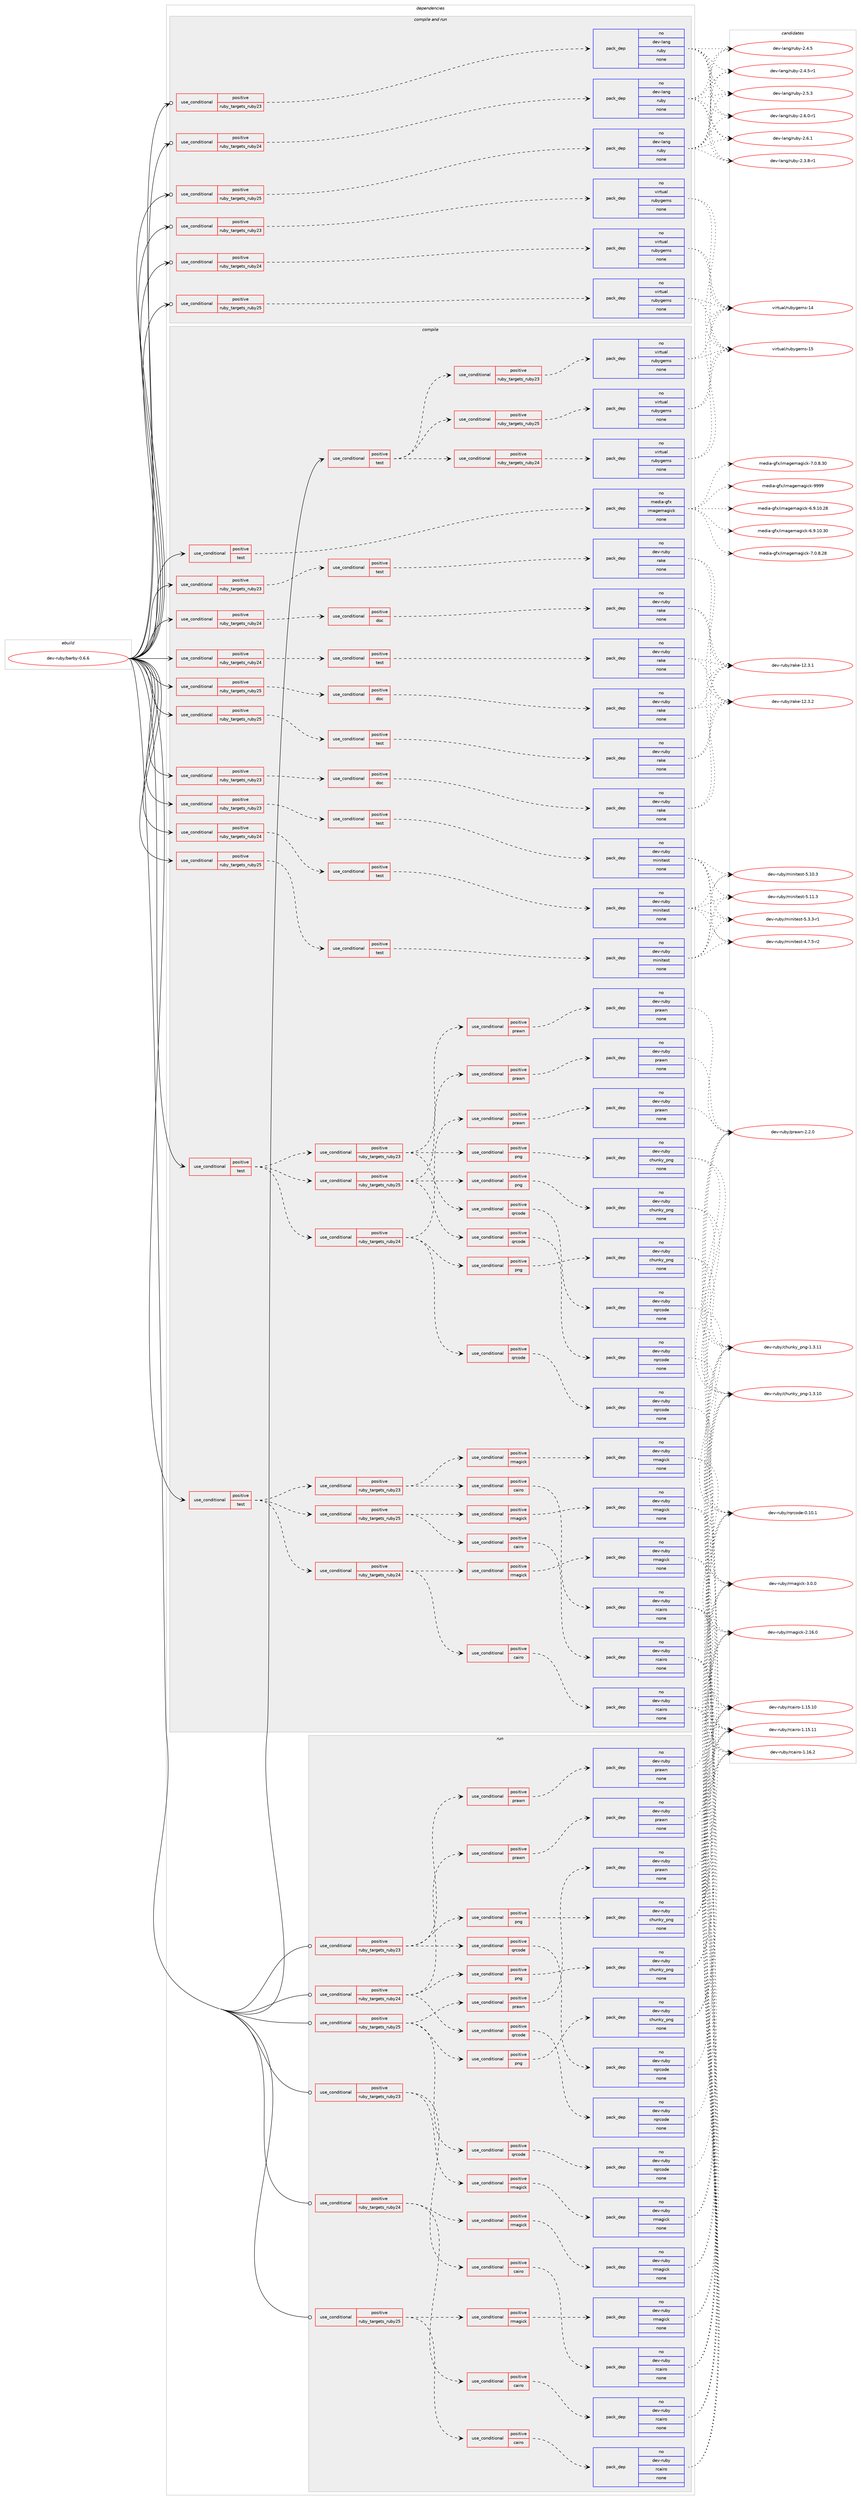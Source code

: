 digraph prolog {

# *************
# Graph options
# *************

newrank=true;
concentrate=true;
compound=true;
graph [rankdir=LR,fontname=Helvetica,fontsize=10,ranksep=1.5];#, ranksep=2.5, nodesep=0.2];
edge  [arrowhead=vee];
node  [fontname=Helvetica,fontsize=10];

# **********
# The ebuild
# **********

subgraph cluster_leftcol {
color=gray;
rank=same;
label=<<i>ebuild</i>>;
id [label="dev-ruby/barby-0.6.6", color=red, width=4, href="../dev-ruby/barby-0.6.6.svg"];
}

# ****************
# The dependencies
# ****************

subgraph cluster_midcol {
color=gray;
label=<<i>dependencies</i>>;
subgraph cluster_compile {
fillcolor="#eeeeee";
style=filled;
label=<<i>compile</i>>;
subgraph cond394603 {
dependency1483332 [label=<<TABLE BORDER="0" CELLBORDER="1" CELLSPACING="0" CELLPADDING="4"><TR><TD ROWSPAN="3" CELLPADDING="10">use_conditional</TD></TR><TR><TD>positive</TD></TR><TR><TD>ruby_targets_ruby23</TD></TR></TABLE>>, shape=none, color=red];
subgraph cond394604 {
dependency1483333 [label=<<TABLE BORDER="0" CELLBORDER="1" CELLSPACING="0" CELLPADDING="4"><TR><TD ROWSPAN="3" CELLPADDING="10">use_conditional</TD></TR><TR><TD>positive</TD></TR><TR><TD>doc</TD></TR></TABLE>>, shape=none, color=red];
subgraph pack1065297 {
dependency1483334 [label=<<TABLE BORDER="0" CELLBORDER="1" CELLSPACING="0" CELLPADDING="4" WIDTH="220"><TR><TD ROWSPAN="6" CELLPADDING="30">pack_dep</TD></TR><TR><TD WIDTH="110">no</TD></TR><TR><TD>dev-ruby</TD></TR><TR><TD>rake</TD></TR><TR><TD>none</TD></TR><TR><TD></TD></TR></TABLE>>, shape=none, color=blue];
}
dependency1483333:e -> dependency1483334:w [weight=20,style="dashed",arrowhead="vee"];
}
dependency1483332:e -> dependency1483333:w [weight=20,style="dashed",arrowhead="vee"];
}
id:e -> dependency1483332:w [weight=20,style="solid",arrowhead="vee"];
subgraph cond394605 {
dependency1483335 [label=<<TABLE BORDER="0" CELLBORDER="1" CELLSPACING="0" CELLPADDING="4"><TR><TD ROWSPAN="3" CELLPADDING="10">use_conditional</TD></TR><TR><TD>positive</TD></TR><TR><TD>ruby_targets_ruby23</TD></TR></TABLE>>, shape=none, color=red];
subgraph cond394606 {
dependency1483336 [label=<<TABLE BORDER="0" CELLBORDER="1" CELLSPACING="0" CELLPADDING="4"><TR><TD ROWSPAN="3" CELLPADDING="10">use_conditional</TD></TR><TR><TD>positive</TD></TR><TR><TD>test</TD></TR></TABLE>>, shape=none, color=red];
subgraph pack1065298 {
dependency1483337 [label=<<TABLE BORDER="0" CELLBORDER="1" CELLSPACING="0" CELLPADDING="4" WIDTH="220"><TR><TD ROWSPAN="6" CELLPADDING="30">pack_dep</TD></TR><TR><TD WIDTH="110">no</TD></TR><TR><TD>dev-ruby</TD></TR><TR><TD>minitest</TD></TR><TR><TD>none</TD></TR><TR><TD></TD></TR></TABLE>>, shape=none, color=blue];
}
dependency1483336:e -> dependency1483337:w [weight=20,style="dashed",arrowhead="vee"];
}
dependency1483335:e -> dependency1483336:w [weight=20,style="dashed",arrowhead="vee"];
}
id:e -> dependency1483335:w [weight=20,style="solid",arrowhead="vee"];
subgraph cond394607 {
dependency1483338 [label=<<TABLE BORDER="0" CELLBORDER="1" CELLSPACING="0" CELLPADDING="4"><TR><TD ROWSPAN="3" CELLPADDING="10">use_conditional</TD></TR><TR><TD>positive</TD></TR><TR><TD>ruby_targets_ruby23</TD></TR></TABLE>>, shape=none, color=red];
subgraph cond394608 {
dependency1483339 [label=<<TABLE BORDER="0" CELLBORDER="1" CELLSPACING="0" CELLPADDING="4"><TR><TD ROWSPAN="3" CELLPADDING="10">use_conditional</TD></TR><TR><TD>positive</TD></TR><TR><TD>test</TD></TR></TABLE>>, shape=none, color=red];
subgraph pack1065299 {
dependency1483340 [label=<<TABLE BORDER="0" CELLBORDER="1" CELLSPACING="0" CELLPADDING="4" WIDTH="220"><TR><TD ROWSPAN="6" CELLPADDING="30">pack_dep</TD></TR><TR><TD WIDTH="110">no</TD></TR><TR><TD>dev-ruby</TD></TR><TR><TD>rake</TD></TR><TR><TD>none</TD></TR><TR><TD></TD></TR></TABLE>>, shape=none, color=blue];
}
dependency1483339:e -> dependency1483340:w [weight=20,style="dashed",arrowhead="vee"];
}
dependency1483338:e -> dependency1483339:w [weight=20,style="dashed",arrowhead="vee"];
}
id:e -> dependency1483338:w [weight=20,style="solid",arrowhead="vee"];
subgraph cond394609 {
dependency1483341 [label=<<TABLE BORDER="0" CELLBORDER="1" CELLSPACING="0" CELLPADDING="4"><TR><TD ROWSPAN="3" CELLPADDING="10">use_conditional</TD></TR><TR><TD>positive</TD></TR><TR><TD>ruby_targets_ruby24</TD></TR></TABLE>>, shape=none, color=red];
subgraph cond394610 {
dependency1483342 [label=<<TABLE BORDER="0" CELLBORDER="1" CELLSPACING="0" CELLPADDING="4"><TR><TD ROWSPAN="3" CELLPADDING="10">use_conditional</TD></TR><TR><TD>positive</TD></TR><TR><TD>doc</TD></TR></TABLE>>, shape=none, color=red];
subgraph pack1065300 {
dependency1483343 [label=<<TABLE BORDER="0" CELLBORDER="1" CELLSPACING="0" CELLPADDING="4" WIDTH="220"><TR><TD ROWSPAN="6" CELLPADDING="30">pack_dep</TD></TR><TR><TD WIDTH="110">no</TD></TR><TR><TD>dev-ruby</TD></TR><TR><TD>rake</TD></TR><TR><TD>none</TD></TR><TR><TD></TD></TR></TABLE>>, shape=none, color=blue];
}
dependency1483342:e -> dependency1483343:w [weight=20,style="dashed",arrowhead="vee"];
}
dependency1483341:e -> dependency1483342:w [weight=20,style="dashed",arrowhead="vee"];
}
id:e -> dependency1483341:w [weight=20,style="solid",arrowhead="vee"];
subgraph cond394611 {
dependency1483344 [label=<<TABLE BORDER="0" CELLBORDER="1" CELLSPACING="0" CELLPADDING="4"><TR><TD ROWSPAN="3" CELLPADDING="10">use_conditional</TD></TR><TR><TD>positive</TD></TR><TR><TD>ruby_targets_ruby24</TD></TR></TABLE>>, shape=none, color=red];
subgraph cond394612 {
dependency1483345 [label=<<TABLE BORDER="0" CELLBORDER="1" CELLSPACING="0" CELLPADDING="4"><TR><TD ROWSPAN="3" CELLPADDING="10">use_conditional</TD></TR><TR><TD>positive</TD></TR><TR><TD>test</TD></TR></TABLE>>, shape=none, color=red];
subgraph pack1065301 {
dependency1483346 [label=<<TABLE BORDER="0" CELLBORDER="1" CELLSPACING="0" CELLPADDING="4" WIDTH="220"><TR><TD ROWSPAN="6" CELLPADDING="30">pack_dep</TD></TR><TR><TD WIDTH="110">no</TD></TR><TR><TD>dev-ruby</TD></TR><TR><TD>minitest</TD></TR><TR><TD>none</TD></TR><TR><TD></TD></TR></TABLE>>, shape=none, color=blue];
}
dependency1483345:e -> dependency1483346:w [weight=20,style="dashed",arrowhead="vee"];
}
dependency1483344:e -> dependency1483345:w [weight=20,style="dashed",arrowhead="vee"];
}
id:e -> dependency1483344:w [weight=20,style="solid",arrowhead="vee"];
subgraph cond394613 {
dependency1483347 [label=<<TABLE BORDER="0" CELLBORDER="1" CELLSPACING="0" CELLPADDING="4"><TR><TD ROWSPAN="3" CELLPADDING="10">use_conditional</TD></TR><TR><TD>positive</TD></TR><TR><TD>ruby_targets_ruby24</TD></TR></TABLE>>, shape=none, color=red];
subgraph cond394614 {
dependency1483348 [label=<<TABLE BORDER="0" CELLBORDER="1" CELLSPACING="0" CELLPADDING="4"><TR><TD ROWSPAN="3" CELLPADDING="10">use_conditional</TD></TR><TR><TD>positive</TD></TR><TR><TD>test</TD></TR></TABLE>>, shape=none, color=red];
subgraph pack1065302 {
dependency1483349 [label=<<TABLE BORDER="0" CELLBORDER="1" CELLSPACING="0" CELLPADDING="4" WIDTH="220"><TR><TD ROWSPAN="6" CELLPADDING="30">pack_dep</TD></TR><TR><TD WIDTH="110">no</TD></TR><TR><TD>dev-ruby</TD></TR><TR><TD>rake</TD></TR><TR><TD>none</TD></TR><TR><TD></TD></TR></TABLE>>, shape=none, color=blue];
}
dependency1483348:e -> dependency1483349:w [weight=20,style="dashed",arrowhead="vee"];
}
dependency1483347:e -> dependency1483348:w [weight=20,style="dashed",arrowhead="vee"];
}
id:e -> dependency1483347:w [weight=20,style="solid",arrowhead="vee"];
subgraph cond394615 {
dependency1483350 [label=<<TABLE BORDER="0" CELLBORDER="1" CELLSPACING="0" CELLPADDING="4"><TR><TD ROWSPAN="3" CELLPADDING="10">use_conditional</TD></TR><TR><TD>positive</TD></TR><TR><TD>ruby_targets_ruby25</TD></TR></TABLE>>, shape=none, color=red];
subgraph cond394616 {
dependency1483351 [label=<<TABLE BORDER="0" CELLBORDER="1" CELLSPACING="0" CELLPADDING="4"><TR><TD ROWSPAN="3" CELLPADDING="10">use_conditional</TD></TR><TR><TD>positive</TD></TR><TR><TD>doc</TD></TR></TABLE>>, shape=none, color=red];
subgraph pack1065303 {
dependency1483352 [label=<<TABLE BORDER="0" CELLBORDER="1" CELLSPACING="0" CELLPADDING="4" WIDTH="220"><TR><TD ROWSPAN="6" CELLPADDING="30">pack_dep</TD></TR><TR><TD WIDTH="110">no</TD></TR><TR><TD>dev-ruby</TD></TR><TR><TD>rake</TD></TR><TR><TD>none</TD></TR><TR><TD></TD></TR></TABLE>>, shape=none, color=blue];
}
dependency1483351:e -> dependency1483352:w [weight=20,style="dashed",arrowhead="vee"];
}
dependency1483350:e -> dependency1483351:w [weight=20,style="dashed",arrowhead="vee"];
}
id:e -> dependency1483350:w [weight=20,style="solid",arrowhead="vee"];
subgraph cond394617 {
dependency1483353 [label=<<TABLE BORDER="0" CELLBORDER="1" CELLSPACING="0" CELLPADDING="4"><TR><TD ROWSPAN="3" CELLPADDING="10">use_conditional</TD></TR><TR><TD>positive</TD></TR><TR><TD>ruby_targets_ruby25</TD></TR></TABLE>>, shape=none, color=red];
subgraph cond394618 {
dependency1483354 [label=<<TABLE BORDER="0" CELLBORDER="1" CELLSPACING="0" CELLPADDING="4"><TR><TD ROWSPAN="3" CELLPADDING="10">use_conditional</TD></TR><TR><TD>positive</TD></TR><TR><TD>test</TD></TR></TABLE>>, shape=none, color=red];
subgraph pack1065304 {
dependency1483355 [label=<<TABLE BORDER="0" CELLBORDER="1" CELLSPACING="0" CELLPADDING="4" WIDTH="220"><TR><TD ROWSPAN="6" CELLPADDING="30">pack_dep</TD></TR><TR><TD WIDTH="110">no</TD></TR><TR><TD>dev-ruby</TD></TR><TR><TD>minitest</TD></TR><TR><TD>none</TD></TR><TR><TD></TD></TR></TABLE>>, shape=none, color=blue];
}
dependency1483354:e -> dependency1483355:w [weight=20,style="dashed",arrowhead="vee"];
}
dependency1483353:e -> dependency1483354:w [weight=20,style="dashed",arrowhead="vee"];
}
id:e -> dependency1483353:w [weight=20,style="solid",arrowhead="vee"];
subgraph cond394619 {
dependency1483356 [label=<<TABLE BORDER="0" CELLBORDER="1" CELLSPACING="0" CELLPADDING="4"><TR><TD ROWSPAN="3" CELLPADDING="10">use_conditional</TD></TR><TR><TD>positive</TD></TR><TR><TD>ruby_targets_ruby25</TD></TR></TABLE>>, shape=none, color=red];
subgraph cond394620 {
dependency1483357 [label=<<TABLE BORDER="0" CELLBORDER="1" CELLSPACING="0" CELLPADDING="4"><TR><TD ROWSPAN="3" CELLPADDING="10">use_conditional</TD></TR><TR><TD>positive</TD></TR><TR><TD>test</TD></TR></TABLE>>, shape=none, color=red];
subgraph pack1065305 {
dependency1483358 [label=<<TABLE BORDER="0" CELLBORDER="1" CELLSPACING="0" CELLPADDING="4" WIDTH="220"><TR><TD ROWSPAN="6" CELLPADDING="30">pack_dep</TD></TR><TR><TD WIDTH="110">no</TD></TR><TR><TD>dev-ruby</TD></TR><TR><TD>rake</TD></TR><TR><TD>none</TD></TR><TR><TD></TD></TR></TABLE>>, shape=none, color=blue];
}
dependency1483357:e -> dependency1483358:w [weight=20,style="dashed",arrowhead="vee"];
}
dependency1483356:e -> dependency1483357:w [weight=20,style="dashed",arrowhead="vee"];
}
id:e -> dependency1483356:w [weight=20,style="solid",arrowhead="vee"];
subgraph cond394621 {
dependency1483359 [label=<<TABLE BORDER="0" CELLBORDER="1" CELLSPACING="0" CELLPADDING="4"><TR><TD ROWSPAN="3" CELLPADDING="10">use_conditional</TD></TR><TR><TD>positive</TD></TR><TR><TD>test</TD></TR></TABLE>>, shape=none, color=red];
subgraph cond394622 {
dependency1483360 [label=<<TABLE BORDER="0" CELLBORDER="1" CELLSPACING="0" CELLPADDING="4"><TR><TD ROWSPAN="3" CELLPADDING="10">use_conditional</TD></TR><TR><TD>positive</TD></TR><TR><TD>ruby_targets_ruby23</TD></TR></TABLE>>, shape=none, color=red];
subgraph cond394623 {
dependency1483361 [label=<<TABLE BORDER="0" CELLBORDER="1" CELLSPACING="0" CELLPADDING="4"><TR><TD ROWSPAN="3" CELLPADDING="10">use_conditional</TD></TR><TR><TD>positive</TD></TR><TR><TD>qrcode</TD></TR></TABLE>>, shape=none, color=red];
subgraph pack1065306 {
dependency1483362 [label=<<TABLE BORDER="0" CELLBORDER="1" CELLSPACING="0" CELLPADDING="4" WIDTH="220"><TR><TD ROWSPAN="6" CELLPADDING="30">pack_dep</TD></TR><TR><TD WIDTH="110">no</TD></TR><TR><TD>dev-ruby</TD></TR><TR><TD>rqrcode</TD></TR><TR><TD>none</TD></TR><TR><TD></TD></TR></TABLE>>, shape=none, color=blue];
}
dependency1483361:e -> dependency1483362:w [weight=20,style="dashed",arrowhead="vee"];
}
dependency1483360:e -> dependency1483361:w [weight=20,style="dashed",arrowhead="vee"];
subgraph cond394624 {
dependency1483363 [label=<<TABLE BORDER="0" CELLBORDER="1" CELLSPACING="0" CELLPADDING="4"><TR><TD ROWSPAN="3" CELLPADDING="10">use_conditional</TD></TR><TR><TD>positive</TD></TR><TR><TD>png</TD></TR></TABLE>>, shape=none, color=red];
subgraph pack1065307 {
dependency1483364 [label=<<TABLE BORDER="0" CELLBORDER="1" CELLSPACING="0" CELLPADDING="4" WIDTH="220"><TR><TD ROWSPAN="6" CELLPADDING="30">pack_dep</TD></TR><TR><TD WIDTH="110">no</TD></TR><TR><TD>dev-ruby</TD></TR><TR><TD>chunky_png</TD></TR><TR><TD>none</TD></TR><TR><TD></TD></TR></TABLE>>, shape=none, color=blue];
}
dependency1483363:e -> dependency1483364:w [weight=20,style="dashed",arrowhead="vee"];
}
dependency1483360:e -> dependency1483363:w [weight=20,style="dashed",arrowhead="vee"];
subgraph cond394625 {
dependency1483365 [label=<<TABLE BORDER="0" CELLBORDER="1" CELLSPACING="0" CELLPADDING="4"><TR><TD ROWSPAN="3" CELLPADDING="10">use_conditional</TD></TR><TR><TD>positive</TD></TR><TR><TD>prawn</TD></TR></TABLE>>, shape=none, color=red];
subgraph pack1065308 {
dependency1483366 [label=<<TABLE BORDER="0" CELLBORDER="1" CELLSPACING="0" CELLPADDING="4" WIDTH="220"><TR><TD ROWSPAN="6" CELLPADDING="30">pack_dep</TD></TR><TR><TD WIDTH="110">no</TD></TR><TR><TD>dev-ruby</TD></TR><TR><TD>prawn</TD></TR><TR><TD>none</TD></TR><TR><TD></TD></TR></TABLE>>, shape=none, color=blue];
}
dependency1483365:e -> dependency1483366:w [weight=20,style="dashed",arrowhead="vee"];
}
dependency1483360:e -> dependency1483365:w [weight=20,style="dashed",arrowhead="vee"];
}
dependency1483359:e -> dependency1483360:w [weight=20,style="dashed",arrowhead="vee"];
subgraph cond394626 {
dependency1483367 [label=<<TABLE BORDER="0" CELLBORDER="1" CELLSPACING="0" CELLPADDING="4"><TR><TD ROWSPAN="3" CELLPADDING="10">use_conditional</TD></TR><TR><TD>positive</TD></TR><TR><TD>ruby_targets_ruby24</TD></TR></TABLE>>, shape=none, color=red];
subgraph cond394627 {
dependency1483368 [label=<<TABLE BORDER="0" CELLBORDER="1" CELLSPACING="0" CELLPADDING="4"><TR><TD ROWSPAN="3" CELLPADDING="10">use_conditional</TD></TR><TR><TD>positive</TD></TR><TR><TD>qrcode</TD></TR></TABLE>>, shape=none, color=red];
subgraph pack1065309 {
dependency1483369 [label=<<TABLE BORDER="0" CELLBORDER="1" CELLSPACING="0" CELLPADDING="4" WIDTH="220"><TR><TD ROWSPAN="6" CELLPADDING="30">pack_dep</TD></TR><TR><TD WIDTH="110">no</TD></TR><TR><TD>dev-ruby</TD></TR><TR><TD>rqrcode</TD></TR><TR><TD>none</TD></TR><TR><TD></TD></TR></TABLE>>, shape=none, color=blue];
}
dependency1483368:e -> dependency1483369:w [weight=20,style="dashed",arrowhead="vee"];
}
dependency1483367:e -> dependency1483368:w [weight=20,style="dashed",arrowhead="vee"];
subgraph cond394628 {
dependency1483370 [label=<<TABLE BORDER="0" CELLBORDER="1" CELLSPACING="0" CELLPADDING="4"><TR><TD ROWSPAN="3" CELLPADDING="10">use_conditional</TD></TR><TR><TD>positive</TD></TR><TR><TD>png</TD></TR></TABLE>>, shape=none, color=red];
subgraph pack1065310 {
dependency1483371 [label=<<TABLE BORDER="0" CELLBORDER="1" CELLSPACING="0" CELLPADDING="4" WIDTH="220"><TR><TD ROWSPAN="6" CELLPADDING="30">pack_dep</TD></TR><TR><TD WIDTH="110">no</TD></TR><TR><TD>dev-ruby</TD></TR><TR><TD>chunky_png</TD></TR><TR><TD>none</TD></TR><TR><TD></TD></TR></TABLE>>, shape=none, color=blue];
}
dependency1483370:e -> dependency1483371:w [weight=20,style="dashed",arrowhead="vee"];
}
dependency1483367:e -> dependency1483370:w [weight=20,style="dashed",arrowhead="vee"];
subgraph cond394629 {
dependency1483372 [label=<<TABLE BORDER="0" CELLBORDER="1" CELLSPACING="0" CELLPADDING="4"><TR><TD ROWSPAN="3" CELLPADDING="10">use_conditional</TD></TR><TR><TD>positive</TD></TR><TR><TD>prawn</TD></TR></TABLE>>, shape=none, color=red];
subgraph pack1065311 {
dependency1483373 [label=<<TABLE BORDER="0" CELLBORDER="1" CELLSPACING="0" CELLPADDING="4" WIDTH="220"><TR><TD ROWSPAN="6" CELLPADDING="30">pack_dep</TD></TR><TR><TD WIDTH="110">no</TD></TR><TR><TD>dev-ruby</TD></TR><TR><TD>prawn</TD></TR><TR><TD>none</TD></TR><TR><TD></TD></TR></TABLE>>, shape=none, color=blue];
}
dependency1483372:e -> dependency1483373:w [weight=20,style="dashed",arrowhead="vee"];
}
dependency1483367:e -> dependency1483372:w [weight=20,style="dashed",arrowhead="vee"];
}
dependency1483359:e -> dependency1483367:w [weight=20,style="dashed",arrowhead="vee"];
subgraph cond394630 {
dependency1483374 [label=<<TABLE BORDER="0" CELLBORDER="1" CELLSPACING="0" CELLPADDING="4"><TR><TD ROWSPAN="3" CELLPADDING="10">use_conditional</TD></TR><TR><TD>positive</TD></TR><TR><TD>ruby_targets_ruby25</TD></TR></TABLE>>, shape=none, color=red];
subgraph cond394631 {
dependency1483375 [label=<<TABLE BORDER="0" CELLBORDER="1" CELLSPACING="0" CELLPADDING="4"><TR><TD ROWSPAN="3" CELLPADDING="10">use_conditional</TD></TR><TR><TD>positive</TD></TR><TR><TD>qrcode</TD></TR></TABLE>>, shape=none, color=red];
subgraph pack1065312 {
dependency1483376 [label=<<TABLE BORDER="0" CELLBORDER="1" CELLSPACING="0" CELLPADDING="4" WIDTH="220"><TR><TD ROWSPAN="6" CELLPADDING="30">pack_dep</TD></TR><TR><TD WIDTH="110">no</TD></TR><TR><TD>dev-ruby</TD></TR><TR><TD>rqrcode</TD></TR><TR><TD>none</TD></TR><TR><TD></TD></TR></TABLE>>, shape=none, color=blue];
}
dependency1483375:e -> dependency1483376:w [weight=20,style="dashed",arrowhead="vee"];
}
dependency1483374:e -> dependency1483375:w [weight=20,style="dashed",arrowhead="vee"];
subgraph cond394632 {
dependency1483377 [label=<<TABLE BORDER="0" CELLBORDER="1" CELLSPACING="0" CELLPADDING="4"><TR><TD ROWSPAN="3" CELLPADDING="10">use_conditional</TD></TR><TR><TD>positive</TD></TR><TR><TD>png</TD></TR></TABLE>>, shape=none, color=red];
subgraph pack1065313 {
dependency1483378 [label=<<TABLE BORDER="0" CELLBORDER="1" CELLSPACING="0" CELLPADDING="4" WIDTH="220"><TR><TD ROWSPAN="6" CELLPADDING="30">pack_dep</TD></TR><TR><TD WIDTH="110">no</TD></TR><TR><TD>dev-ruby</TD></TR><TR><TD>chunky_png</TD></TR><TR><TD>none</TD></TR><TR><TD></TD></TR></TABLE>>, shape=none, color=blue];
}
dependency1483377:e -> dependency1483378:w [weight=20,style="dashed",arrowhead="vee"];
}
dependency1483374:e -> dependency1483377:w [weight=20,style="dashed",arrowhead="vee"];
subgraph cond394633 {
dependency1483379 [label=<<TABLE BORDER="0" CELLBORDER="1" CELLSPACING="0" CELLPADDING="4"><TR><TD ROWSPAN="3" CELLPADDING="10">use_conditional</TD></TR><TR><TD>positive</TD></TR><TR><TD>prawn</TD></TR></TABLE>>, shape=none, color=red];
subgraph pack1065314 {
dependency1483380 [label=<<TABLE BORDER="0" CELLBORDER="1" CELLSPACING="0" CELLPADDING="4" WIDTH="220"><TR><TD ROWSPAN="6" CELLPADDING="30">pack_dep</TD></TR><TR><TD WIDTH="110">no</TD></TR><TR><TD>dev-ruby</TD></TR><TR><TD>prawn</TD></TR><TR><TD>none</TD></TR><TR><TD></TD></TR></TABLE>>, shape=none, color=blue];
}
dependency1483379:e -> dependency1483380:w [weight=20,style="dashed",arrowhead="vee"];
}
dependency1483374:e -> dependency1483379:w [weight=20,style="dashed",arrowhead="vee"];
}
dependency1483359:e -> dependency1483374:w [weight=20,style="dashed",arrowhead="vee"];
}
id:e -> dependency1483359:w [weight=20,style="solid",arrowhead="vee"];
subgraph cond394634 {
dependency1483381 [label=<<TABLE BORDER="0" CELLBORDER="1" CELLSPACING="0" CELLPADDING="4"><TR><TD ROWSPAN="3" CELLPADDING="10">use_conditional</TD></TR><TR><TD>positive</TD></TR><TR><TD>test</TD></TR></TABLE>>, shape=none, color=red];
subgraph cond394635 {
dependency1483382 [label=<<TABLE BORDER="0" CELLBORDER="1" CELLSPACING="0" CELLPADDING="4"><TR><TD ROWSPAN="3" CELLPADDING="10">use_conditional</TD></TR><TR><TD>positive</TD></TR><TR><TD>ruby_targets_ruby23</TD></TR></TABLE>>, shape=none, color=red];
subgraph cond394636 {
dependency1483383 [label=<<TABLE BORDER="0" CELLBORDER="1" CELLSPACING="0" CELLPADDING="4"><TR><TD ROWSPAN="3" CELLPADDING="10">use_conditional</TD></TR><TR><TD>positive</TD></TR><TR><TD>rmagick</TD></TR></TABLE>>, shape=none, color=red];
subgraph pack1065315 {
dependency1483384 [label=<<TABLE BORDER="0" CELLBORDER="1" CELLSPACING="0" CELLPADDING="4" WIDTH="220"><TR><TD ROWSPAN="6" CELLPADDING="30">pack_dep</TD></TR><TR><TD WIDTH="110">no</TD></TR><TR><TD>dev-ruby</TD></TR><TR><TD>rmagick</TD></TR><TR><TD>none</TD></TR><TR><TD></TD></TR></TABLE>>, shape=none, color=blue];
}
dependency1483383:e -> dependency1483384:w [weight=20,style="dashed",arrowhead="vee"];
}
dependency1483382:e -> dependency1483383:w [weight=20,style="dashed",arrowhead="vee"];
subgraph cond394637 {
dependency1483385 [label=<<TABLE BORDER="0" CELLBORDER="1" CELLSPACING="0" CELLPADDING="4"><TR><TD ROWSPAN="3" CELLPADDING="10">use_conditional</TD></TR><TR><TD>positive</TD></TR><TR><TD>cairo</TD></TR></TABLE>>, shape=none, color=red];
subgraph pack1065316 {
dependency1483386 [label=<<TABLE BORDER="0" CELLBORDER="1" CELLSPACING="0" CELLPADDING="4" WIDTH="220"><TR><TD ROWSPAN="6" CELLPADDING="30">pack_dep</TD></TR><TR><TD WIDTH="110">no</TD></TR><TR><TD>dev-ruby</TD></TR><TR><TD>rcairo</TD></TR><TR><TD>none</TD></TR><TR><TD></TD></TR></TABLE>>, shape=none, color=blue];
}
dependency1483385:e -> dependency1483386:w [weight=20,style="dashed",arrowhead="vee"];
}
dependency1483382:e -> dependency1483385:w [weight=20,style="dashed",arrowhead="vee"];
}
dependency1483381:e -> dependency1483382:w [weight=20,style="dashed",arrowhead="vee"];
subgraph cond394638 {
dependency1483387 [label=<<TABLE BORDER="0" CELLBORDER="1" CELLSPACING="0" CELLPADDING="4"><TR><TD ROWSPAN="3" CELLPADDING="10">use_conditional</TD></TR><TR><TD>positive</TD></TR><TR><TD>ruby_targets_ruby24</TD></TR></TABLE>>, shape=none, color=red];
subgraph cond394639 {
dependency1483388 [label=<<TABLE BORDER="0" CELLBORDER="1" CELLSPACING="0" CELLPADDING="4"><TR><TD ROWSPAN="3" CELLPADDING="10">use_conditional</TD></TR><TR><TD>positive</TD></TR><TR><TD>rmagick</TD></TR></TABLE>>, shape=none, color=red];
subgraph pack1065317 {
dependency1483389 [label=<<TABLE BORDER="0" CELLBORDER="1" CELLSPACING="0" CELLPADDING="4" WIDTH="220"><TR><TD ROWSPAN="6" CELLPADDING="30">pack_dep</TD></TR><TR><TD WIDTH="110">no</TD></TR><TR><TD>dev-ruby</TD></TR><TR><TD>rmagick</TD></TR><TR><TD>none</TD></TR><TR><TD></TD></TR></TABLE>>, shape=none, color=blue];
}
dependency1483388:e -> dependency1483389:w [weight=20,style="dashed",arrowhead="vee"];
}
dependency1483387:e -> dependency1483388:w [weight=20,style="dashed",arrowhead="vee"];
subgraph cond394640 {
dependency1483390 [label=<<TABLE BORDER="0" CELLBORDER="1" CELLSPACING="0" CELLPADDING="4"><TR><TD ROWSPAN="3" CELLPADDING="10">use_conditional</TD></TR><TR><TD>positive</TD></TR><TR><TD>cairo</TD></TR></TABLE>>, shape=none, color=red];
subgraph pack1065318 {
dependency1483391 [label=<<TABLE BORDER="0" CELLBORDER="1" CELLSPACING="0" CELLPADDING="4" WIDTH="220"><TR><TD ROWSPAN="6" CELLPADDING="30">pack_dep</TD></TR><TR><TD WIDTH="110">no</TD></TR><TR><TD>dev-ruby</TD></TR><TR><TD>rcairo</TD></TR><TR><TD>none</TD></TR><TR><TD></TD></TR></TABLE>>, shape=none, color=blue];
}
dependency1483390:e -> dependency1483391:w [weight=20,style="dashed",arrowhead="vee"];
}
dependency1483387:e -> dependency1483390:w [weight=20,style="dashed",arrowhead="vee"];
}
dependency1483381:e -> dependency1483387:w [weight=20,style="dashed",arrowhead="vee"];
subgraph cond394641 {
dependency1483392 [label=<<TABLE BORDER="0" CELLBORDER="1" CELLSPACING="0" CELLPADDING="4"><TR><TD ROWSPAN="3" CELLPADDING="10">use_conditional</TD></TR><TR><TD>positive</TD></TR><TR><TD>ruby_targets_ruby25</TD></TR></TABLE>>, shape=none, color=red];
subgraph cond394642 {
dependency1483393 [label=<<TABLE BORDER="0" CELLBORDER="1" CELLSPACING="0" CELLPADDING="4"><TR><TD ROWSPAN="3" CELLPADDING="10">use_conditional</TD></TR><TR><TD>positive</TD></TR><TR><TD>rmagick</TD></TR></TABLE>>, shape=none, color=red];
subgraph pack1065319 {
dependency1483394 [label=<<TABLE BORDER="0" CELLBORDER="1" CELLSPACING="0" CELLPADDING="4" WIDTH="220"><TR><TD ROWSPAN="6" CELLPADDING="30">pack_dep</TD></TR><TR><TD WIDTH="110">no</TD></TR><TR><TD>dev-ruby</TD></TR><TR><TD>rmagick</TD></TR><TR><TD>none</TD></TR><TR><TD></TD></TR></TABLE>>, shape=none, color=blue];
}
dependency1483393:e -> dependency1483394:w [weight=20,style="dashed",arrowhead="vee"];
}
dependency1483392:e -> dependency1483393:w [weight=20,style="dashed",arrowhead="vee"];
subgraph cond394643 {
dependency1483395 [label=<<TABLE BORDER="0" CELLBORDER="1" CELLSPACING="0" CELLPADDING="4"><TR><TD ROWSPAN="3" CELLPADDING="10">use_conditional</TD></TR><TR><TD>positive</TD></TR><TR><TD>cairo</TD></TR></TABLE>>, shape=none, color=red];
subgraph pack1065320 {
dependency1483396 [label=<<TABLE BORDER="0" CELLBORDER="1" CELLSPACING="0" CELLPADDING="4" WIDTH="220"><TR><TD ROWSPAN="6" CELLPADDING="30">pack_dep</TD></TR><TR><TD WIDTH="110">no</TD></TR><TR><TD>dev-ruby</TD></TR><TR><TD>rcairo</TD></TR><TR><TD>none</TD></TR><TR><TD></TD></TR></TABLE>>, shape=none, color=blue];
}
dependency1483395:e -> dependency1483396:w [weight=20,style="dashed",arrowhead="vee"];
}
dependency1483392:e -> dependency1483395:w [weight=20,style="dashed",arrowhead="vee"];
}
dependency1483381:e -> dependency1483392:w [weight=20,style="dashed",arrowhead="vee"];
}
id:e -> dependency1483381:w [weight=20,style="solid",arrowhead="vee"];
subgraph cond394644 {
dependency1483397 [label=<<TABLE BORDER="0" CELLBORDER="1" CELLSPACING="0" CELLPADDING="4"><TR><TD ROWSPAN="3" CELLPADDING="10">use_conditional</TD></TR><TR><TD>positive</TD></TR><TR><TD>test</TD></TR></TABLE>>, shape=none, color=red];
subgraph cond394645 {
dependency1483398 [label=<<TABLE BORDER="0" CELLBORDER="1" CELLSPACING="0" CELLPADDING="4"><TR><TD ROWSPAN="3" CELLPADDING="10">use_conditional</TD></TR><TR><TD>positive</TD></TR><TR><TD>ruby_targets_ruby23</TD></TR></TABLE>>, shape=none, color=red];
subgraph pack1065321 {
dependency1483399 [label=<<TABLE BORDER="0" CELLBORDER="1" CELLSPACING="0" CELLPADDING="4" WIDTH="220"><TR><TD ROWSPAN="6" CELLPADDING="30">pack_dep</TD></TR><TR><TD WIDTH="110">no</TD></TR><TR><TD>virtual</TD></TR><TR><TD>rubygems</TD></TR><TR><TD>none</TD></TR><TR><TD></TD></TR></TABLE>>, shape=none, color=blue];
}
dependency1483398:e -> dependency1483399:w [weight=20,style="dashed",arrowhead="vee"];
}
dependency1483397:e -> dependency1483398:w [weight=20,style="dashed",arrowhead="vee"];
subgraph cond394646 {
dependency1483400 [label=<<TABLE BORDER="0" CELLBORDER="1" CELLSPACING="0" CELLPADDING="4"><TR><TD ROWSPAN="3" CELLPADDING="10">use_conditional</TD></TR><TR><TD>positive</TD></TR><TR><TD>ruby_targets_ruby24</TD></TR></TABLE>>, shape=none, color=red];
subgraph pack1065322 {
dependency1483401 [label=<<TABLE BORDER="0" CELLBORDER="1" CELLSPACING="0" CELLPADDING="4" WIDTH="220"><TR><TD ROWSPAN="6" CELLPADDING="30">pack_dep</TD></TR><TR><TD WIDTH="110">no</TD></TR><TR><TD>virtual</TD></TR><TR><TD>rubygems</TD></TR><TR><TD>none</TD></TR><TR><TD></TD></TR></TABLE>>, shape=none, color=blue];
}
dependency1483400:e -> dependency1483401:w [weight=20,style="dashed",arrowhead="vee"];
}
dependency1483397:e -> dependency1483400:w [weight=20,style="dashed",arrowhead="vee"];
subgraph cond394647 {
dependency1483402 [label=<<TABLE BORDER="0" CELLBORDER="1" CELLSPACING="0" CELLPADDING="4"><TR><TD ROWSPAN="3" CELLPADDING="10">use_conditional</TD></TR><TR><TD>positive</TD></TR><TR><TD>ruby_targets_ruby25</TD></TR></TABLE>>, shape=none, color=red];
subgraph pack1065323 {
dependency1483403 [label=<<TABLE BORDER="0" CELLBORDER="1" CELLSPACING="0" CELLPADDING="4" WIDTH="220"><TR><TD ROWSPAN="6" CELLPADDING="30">pack_dep</TD></TR><TR><TD WIDTH="110">no</TD></TR><TR><TD>virtual</TD></TR><TR><TD>rubygems</TD></TR><TR><TD>none</TD></TR><TR><TD></TD></TR></TABLE>>, shape=none, color=blue];
}
dependency1483402:e -> dependency1483403:w [weight=20,style="dashed",arrowhead="vee"];
}
dependency1483397:e -> dependency1483402:w [weight=20,style="dashed",arrowhead="vee"];
}
id:e -> dependency1483397:w [weight=20,style="solid",arrowhead="vee"];
subgraph cond394648 {
dependency1483404 [label=<<TABLE BORDER="0" CELLBORDER="1" CELLSPACING="0" CELLPADDING="4"><TR><TD ROWSPAN="3" CELLPADDING="10">use_conditional</TD></TR><TR><TD>positive</TD></TR><TR><TD>test</TD></TR></TABLE>>, shape=none, color=red];
subgraph pack1065324 {
dependency1483405 [label=<<TABLE BORDER="0" CELLBORDER="1" CELLSPACING="0" CELLPADDING="4" WIDTH="220"><TR><TD ROWSPAN="6" CELLPADDING="30">pack_dep</TD></TR><TR><TD WIDTH="110">no</TD></TR><TR><TD>media-gfx</TD></TR><TR><TD>imagemagick</TD></TR><TR><TD>none</TD></TR><TR><TD></TD></TR></TABLE>>, shape=none, color=blue];
}
dependency1483404:e -> dependency1483405:w [weight=20,style="dashed",arrowhead="vee"];
}
id:e -> dependency1483404:w [weight=20,style="solid",arrowhead="vee"];
}
subgraph cluster_compileandrun {
fillcolor="#eeeeee";
style=filled;
label=<<i>compile and run</i>>;
subgraph cond394649 {
dependency1483406 [label=<<TABLE BORDER="0" CELLBORDER="1" CELLSPACING="0" CELLPADDING="4"><TR><TD ROWSPAN="3" CELLPADDING="10">use_conditional</TD></TR><TR><TD>positive</TD></TR><TR><TD>ruby_targets_ruby23</TD></TR></TABLE>>, shape=none, color=red];
subgraph pack1065325 {
dependency1483407 [label=<<TABLE BORDER="0" CELLBORDER="1" CELLSPACING="0" CELLPADDING="4" WIDTH="220"><TR><TD ROWSPAN="6" CELLPADDING="30">pack_dep</TD></TR><TR><TD WIDTH="110">no</TD></TR><TR><TD>dev-lang</TD></TR><TR><TD>ruby</TD></TR><TR><TD>none</TD></TR><TR><TD></TD></TR></TABLE>>, shape=none, color=blue];
}
dependency1483406:e -> dependency1483407:w [weight=20,style="dashed",arrowhead="vee"];
}
id:e -> dependency1483406:w [weight=20,style="solid",arrowhead="odotvee"];
subgraph cond394650 {
dependency1483408 [label=<<TABLE BORDER="0" CELLBORDER="1" CELLSPACING="0" CELLPADDING="4"><TR><TD ROWSPAN="3" CELLPADDING="10">use_conditional</TD></TR><TR><TD>positive</TD></TR><TR><TD>ruby_targets_ruby23</TD></TR></TABLE>>, shape=none, color=red];
subgraph pack1065326 {
dependency1483409 [label=<<TABLE BORDER="0" CELLBORDER="1" CELLSPACING="0" CELLPADDING="4" WIDTH="220"><TR><TD ROWSPAN="6" CELLPADDING="30">pack_dep</TD></TR><TR><TD WIDTH="110">no</TD></TR><TR><TD>virtual</TD></TR><TR><TD>rubygems</TD></TR><TR><TD>none</TD></TR><TR><TD></TD></TR></TABLE>>, shape=none, color=blue];
}
dependency1483408:e -> dependency1483409:w [weight=20,style="dashed",arrowhead="vee"];
}
id:e -> dependency1483408:w [weight=20,style="solid",arrowhead="odotvee"];
subgraph cond394651 {
dependency1483410 [label=<<TABLE BORDER="0" CELLBORDER="1" CELLSPACING="0" CELLPADDING="4"><TR><TD ROWSPAN="3" CELLPADDING="10">use_conditional</TD></TR><TR><TD>positive</TD></TR><TR><TD>ruby_targets_ruby24</TD></TR></TABLE>>, shape=none, color=red];
subgraph pack1065327 {
dependency1483411 [label=<<TABLE BORDER="0" CELLBORDER="1" CELLSPACING="0" CELLPADDING="4" WIDTH="220"><TR><TD ROWSPAN="6" CELLPADDING="30">pack_dep</TD></TR><TR><TD WIDTH="110">no</TD></TR><TR><TD>dev-lang</TD></TR><TR><TD>ruby</TD></TR><TR><TD>none</TD></TR><TR><TD></TD></TR></TABLE>>, shape=none, color=blue];
}
dependency1483410:e -> dependency1483411:w [weight=20,style="dashed",arrowhead="vee"];
}
id:e -> dependency1483410:w [weight=20,style="solid",arrowhead="odotvee"];
subgraph cond394652 {
dependency1483412 [label=<<TABLE BORDER="0" CELLBORDER="1" CELLSPACING="0" CELLPADDING="4"><TR><TD ROWSPAN="3" CELLPADDING="10">use_conditional</TD></TR><TR><TD>positive</TD></TR><TR><TD>ruby_targets_ruby24</TD></TR></TABLE>>, shape=none, color=red];
subgraph pack1065328 {
dependency1483413 [label=<<TABLE BORDER="0" CELLBORDER="1" CELLSPACING="0" CELLPADDING="4" WIDTH="220"><TR><TD ROWSPAN="6" CELLPADDING="30">pack_dep</TD></TR><TR><TD WIDTH="110">no</TD></TR><TR><TD>virtual</TD></TR><TR><TD>rubygems</TD></TR><TR><TD>none</TD></TR><TR><TD></TD></TR></TABLE>>, shape=none, color=blue];
}
dependency1483412:e -> dependency1483413:w [weight=20,style="dashed",arrowhead="vee"];
}
id:e -> dependency1483412:w [weight=20,style="solid",arrowhead="odotvee"];
subgraph cond394653 {
dependency1483414 [label=<<TABLE BORDER="0" CELLBORDER="1" CELLSPACING="0" CELLPADDING="4"><TR><TD ROWSPAN="3" CELLPADDING="10">use_conditional</TD></TR><TR><TD>positive</TD></TR><TR><TD>ruby_targets_ruby25</TD></TR></TABLE>>, shape=none, color=red];
subgraph pack1065329 {
dependency1483415 [label=<<TABLE BORDER="0" CELLBORDER="1" CELLSPACING="0" CELLPADDING="4" WIDTH="220"><TR><TD ROWSPAN="6" CELLPADDING="30">pack_dep</TD></TR><TR><TD WIDTH="110">no</TD></TR><TR><TD>dev-lang</TD></TR><TR><TD>ruby</TD></TR><TR><TD>none</TD></TR><TR><TD></TD></TR></TABLE>>, shape=none, color=blue];
}
dependency1483414:e -> dependency1483415:w [weight=20,style="dashed",arrowhead="vee"];
}
id:e -> dependency1483414:w [weight=20,style="solid",arrowhead="odotvee"];
subgraph cond394654 {
dependency1483416 [label=<<TABLE BORDER="0" CELLBORDER="1" CELLSPACING="0" CELLPADDING="4"><TR><TD ROWSPAN="3" CELLPADDING="10">use_conditional</TD></TR><TR><TD>positive</TD></TR><TR><TD>ruby_targets_ruby25</TD></TR></TABLE>>, shape=none, color=red];
subgraph pack1065330 {
dependency1483417 [label=<<TABLE BORDER="0" CELLBORDER="1" CELLSPACING="0" CELLPADDING="4" WIDTH="220"><TR><TD ROWSPAN="6" CELLPADDING="30">pack_dep</TD></TR><TR><TD WIDTH="110">no</TD></TR><TR><TD>virtual</TD></TR><TR><TD>rubygems</TD></TR><TR><TD>none</TD></TR><TR><TD></TD></TR></TABLE>>, shape=none, color=blue];
}
dependency1483416:e -> dependency1483417:w [weight=20,style="dashed",arrowhead="vee"];
}
id:e -> dependency1483416:w [weight=20,style="solid",arrowhead="odotvee"];
}
subgraph cluster_run {
fillcolor="#eeeeee";
style=filled;
label=<<i>run</i>>;
subgraph cond394655 {
dependency1483418 [label=<<TABLE BORDER="0" CELLBORDER="1" CELLSPACING="0" CELLPADDING="4"><TR><TD ROWSPAN="3" CELLPADDING="10">use_conditional</TD></TR><TR><TD>positive</TD></TR><TR><TD>ruby_targets_ruby23</TD></TR></TABLE>>, shape=none, color=red];
subgraph cond394656 {
dependency1483419 [label=<<TABLE BORDER="0" CELLBORDER="1" CELLSPACING="0" CELLPADDING="4"><TR><TD ROWSPAN="3" CELLPADDING="10">use_conditional</TD></TR><TR><TD>positive</TD></TR><TR><TD>qrcode</TD></TR></TABLE>>, shape=none, color=red];
subgraph pack1065331 {
dependency1483420 [label=<<TABLE BORDER="0" CELLBORDER="1" CELLSPACING="0" CELLPADDING="4" WIDTH="220"><TR><TD ROWSPAN="6" CELLPADDING="30">pack_dep</TD></TR><TR><TD WIDTH="110">no</TD></TR><TR><TD>dev-ruby</TD></TR><TR><TD>rqrcode</TD></TR><TR><TD>none</TD></TR><TR><TD></TD></TR></TABLE>>, shape=none, color=blue];
}
dependency1483419:e -> dependency1483420:w [weight=20,style="dashed",arrowhead="vee"];
}
dependency1483418:e -> dependency1483419:w [weight=20,style="dashed",arrowhead="vee"];
subgraph cond394657 {
dependency1483421 [label=<<TABLE BORDER="0" CELLBORDER="1" CELLSPACING="0" CELLPADDING="4"><TR><TD ROWSPAN="3" CELLPADDING="10">use_conditional</TD></TR><TR><TD>positive</TD></TR><TR><TD>png</TD></TR></TABLE>>, shape=none, color=red];
subgraph pack1065332 {
dependency1483422 [label=<<TABLE BORDER="0" CELLBORDER="1" CELLSPACING="0" CELLPADDING="4" WIDTH="220"><TR><TD ROWSPAN="6" CELLPADDING="30">pack_dep</TD></TR><TR><TD WIDTH="110">no</TD></TR><TR><TD>dev-ruby</TD></TR><TR><TD>chunky_png</TD></TR><TR><TD>none</TD></TR><TR><TD></TD></TR></TABLE>>, shape=none, color=blue];
}
dependency1483421:e -> dependency1483422:w [weight=20,style="dashed",arrowhead="vee"];
}
dependency1483418:e -> dependency1483421:w [weight=20,style="dashed",arrowhead="vee"];
subgraph cond394658 {
dependency1483423 [label=<<TABLE BORDER="0" CELLBORDER="1" CELLSPACING="0" CELLPADDING="4"><TR><TD ROWSPAN="3" CELLPADDING="10">use_conditional</TD></TR><TR><TD>positive</TD></TR><TR><TD>prawn</TD></TR></TABLE>>, shape=none, color=red];
subgraph pack1065333 {
dependency1483424 [label=<<TABLE BORDER="0" CELLBORDER="1" CELLSPACING="0" CELLPADDING="4" WIDTH="220"><TR><TD ROWSPAN="6" CELLPADDING="30">pack_dep</TD></TR><TR><TD WIDTH="110">no</TD></TR><TR><TD>dev-ruby</TD></TR><TR><TD>prawn</TD></TR><TR><TD>none</TD></TR><TR><TD></TD></TR></TABLE>>, shape=none, color=blue];
}
dependency1483423:e -> dependency1483424:w [weight=20,style="dashed",arrowhead="vee"];
}
dependency1483418:e -> dependency1483423:w [weight=20,style="dashed",arrowhead="vee"];
}
id:e -> dependency1483418:w [weight=20,style="solid",arrowhead="odot"];
subgraph cond394659 {
dependency1483425 [label=<<TABLE BORDER="0" CELLBORDER="1" CELLSPACING="0" CELLPADDING="4"><TR><TD ROWSPAN="3" CELLPADDING="10">use_conditional</TD></TR><TR><TD>positive</TD></TR><TR><TD>ruby_targets_ruby23</TD></TR></TABLE>>, shape=none, color=red];
subgraph cond394660 {
dependency1483426 [label=<<TABLE BORDER="0" CELLBORDER="1" CELLSPACING="0" CELLPADDING="4"><TR><TD ROWSPAN="3" CELLPADDING="10">use_conditional</TD></TR><TR><TD>positive</TD></TR><TR><TD>rmagick</TD></TR></TABLE>>, shape=none, color=red];
subgraph pack1065334 {
dependency1483427 [label=<<TABLE BORDER="0" CELLBORDER="1" CELLSPACING="0" CELLPADDING="4" WIDTH="220"><TR><TD ROWSPAN="6" CELLPADDING="30">pack_dep</TD></TR><TR><TD WIDTH="110">no</TD></TR><TR><TD>dev-ruby</TD></TR><TR><TD>rmagick</TD></TR><TR><TD>none</TD></TR><TR><TD></TD></TR></TABLE>>, shape=none, color=blue];
}
dependency1483426:e -> dependency1483427:w [weight=20,style="dashed",arrowhead="vee"];
}
dependency1483425:e -> dependency1483426:w [weight=20,style="dashed",arrowhead="vee"];
subgraph cond394661 {
dependency1483428 [label=<<TABLE BORDER="0" CELLBORDER="1" CELLSPACING="0" CELLPADDING="4"><TR><TD ROWSPAN="3" CELLPADDING="10">use_conditional</TD></TR><TR><TD>positive</TD></TR><TR><TD>cairo</TD></TR></TABLE>>, shape=none, color=red];
subgraph pack1065335 {
dependency1483429 [label=<<TABLE BORDER="0" CELLBORDER="1" CELLSPACING="0" CELLPADDING="4" WIDTH="220"><TR><TD ROWSPAN="6" CELLPADDING="30">pack_dep</TD></TR><TR><TD WIDTH="110">no</TD></TR><TR><TD>dev-ruby</TD></TR><TR><TD>rcairo</TD></TR><TR><TD>none</TD></TR><TR><TD></TD></TR></TABLE>>, shape=none, color=blue];
}
dependency1483428:e -> dependency1483429:w [weight=20,style="dashed",arrowhead="vee"];
}
dependency1483425:e -> dependency1483428:w [weight=20,style="dashed",arrowhead="vee"];
}
id:e -> dependency1483425:w [weight=20,style="solid",arrowhead="odot"];
subgraph cond394662 {
dependency1483430 [label=<<TABLE BORDER="0" CELLBORDER="1" CELLSPACING="0" CELLPADDING="4"><TR><TD ROWSPAN="3" CELLPADDING="10">use_conditional</TD></TR><TR><TD>positive</TD></TR><TR><TD>ruby_targets_ruby24</TD></TR></TABLE>>, shape=none, color=red];
subgraph cond394663 {
dependency1483431 [label=<<TABLE BORDER="0" CELLBORDER="1" CELLSPACING="0" CELLPADDING="4"><TR><TD ROWSPAN="3" CELLPADDING="10">use_conditional</TD></TR><TR><TD>positive</TD></TR><TR><TD>qrcode</TD></TR></TABLE>>, shape=none, color=red];
subgraph pack1065336 {
dependency1483432 [label=<<TABLE BORDER="0" CELLBORDER="1" CELLSPACING="0" CELLPADDING="4" WIDTH="220"><TR><TD ROWSPAN="6" CELLPADDING="30">pack_dep</TD></TR><TR><TD WIDTH="110">no</TD></TR><TR><TD>dev-ruby</TD></TR><TR><TD>rqrcode</TD></TR><TR><TD>none</TD></TR><TR><TD></TD></TR></TABLE>>, shape=none, color=blue];
}
dependency1483431:e -> dependency1483432:w [weight=20,style="dashed",arrowhead="vee"];
}
dependency1483430:e -> dependency1483431:w [weight=20,style="dashed",arrowhead="vee"];
subgraph cond394664 {
dependency1483433 [label=<<TABLE BORDER="0" CELLBORDER="1" CELLSPACING="0" CELLPADDING="4"><TR><TD ROWSPAN="3" CELLPADDING="10">use_conditional</TD></TR><TR><TD>positive</TD></TR><TR><TD>png</TD></TR></TABLE>>, shape=none, color=red];
subgraph pack1065337 {
dependency1483434 [label=<<TABLE BORDER="0" CELLBORDER="1" CELLSPACING="0" CELLPADDING="4" WIDTH="220"><TR><TD ROWSPAN="6" CELLPADDING="30">pack_dep</TD></TR><TR><TD WIDTH="110">no</TD></TR><TR><TD>dev-ruby</TD></TR><TR><TD>chunky_png</TD></TR><TR><TD>none</TD></TR><TR><TD></TD></TR></TABLE>>, shape=none, color=blue];
}
dependency1483433:e -> dependency1483434:w [weight=20,style="dashed",arrowhead="vee"];
}
dependency1483430:e -> dependency1483433:w [weight=20,style="dashed",arrowhead="vee"];
subgraph cond394665 {
dependency1483435 [label=<<TABLE BORDER="0" CELLBORDER="1" CELLSPACING="0" CELLPADDING="4"><TR><TD ROWSPAN="3" CELLPADDING="10">use_conditional</TD></TR><TR><TD>positive</TD></TR><TR><TD>prawn</TD></TR></TABLE>>, shape=none, color=red];
subgraph pack1065338 {
dependency1483436 [label=<<TABLE BORDER="0" CELLBORDER="1" CELLSPACING="0" CELLPADDING="4" WIDTH="220"><TR><TD ROWSPAN="6" CELLPADDING="30">pack_dep</TD></TR><TR><TD WIDTH="110">no</TD></TR><TR><TD>dev-ruby</TD></TR><TR><TD>prawn</TD></TR><TR><TD>none</TD></TR><TR><TD></TD></TR></TABLE>>, shape=none, color=blue];
}
dependency1483435:e -> dependency1483436:w [weight=20,style="dashed",arrowhead="vee"];
}
dependency1483430:e -> dependency1483435:w [weight=20,style="dashed",arrowhead="vee"];
}
id:e -> dependency1483430:w [weight=20,style="solid",arrowhead="odot"];
subgraph cond394666 {
dependency1483437 [label=<<TABLE BORDER="0" CELLBORDER="1" CELLSPACING="0" CELLPADDING="4"><TR><TD ROWSPAN="3" CELLPADDING="10">use_conditional</TD></TR><TR><TD>positive</TD></TR><TR><TD>ruby_targets_ruby24</TD></TR></TABLE>>, shape=none, color=red];
subgraph cond394667 {
dependency1483438 [label=<<TABLE BORDER="0" CELLBORDER="1" CELLSPACING="0" CELLPADDING="4"><TR><TD ROWSPAN="3" CELLPADDING="10">use_conditional</TD></TR><TR><TD>positive</TD></TR><TR><TD>rmagick</TD></TR></TABLE>>, shape=none, color=red];
subgraph pack1065339 {
dependency1483439 [label=<<TABLE BORDER="0" CELLBORDER="1" CELLSPACING="0" CELLPADDING="4" WIDTH="220"><TR><TD ROWSPAN="6" CELLPADDING="30">pack_dep</TD></TR><TR><TD WIDTH="110">no</TD></TR><TR><TD>dev-ruby</TD></TR><TR><TD>rmagick</TD></TR><TR><TD>none</TD></TR><TR><TD></TD></TR></TABLE>>, shape=none, color=blue];
}
dependency1483438:e -> dependency1483439:w [weight=20,style="dashed",arrowhead="vee"];
}
dependency1483437:e -> dependency1483438:w [weight=20,style="dashed",arrowhead="vee"];
subgraph cond394668 {
dependency1483440 [label=<<TABLE BORDER="0" CELLBORDER="1" CELLSPACING="0" CELLPADDING="4"><TR><TD ROWSPAN="3" CELLPADDING="10">use_conditional</TD></TR><TR><TD>positive</TD></TR><TR><TD>cairo</TD></TR></TABLE>>, shape=none, color=red];
subgraph pack1065340 {
dependency1483441 [label=<<TABLE BORDER="0" CELLBORDER="1" CELLSPACING="0" CELLPADDING="4" WIDTH="220"><TR><TD ROWSPAN="6" CELLPADDING="30">pack_dep</TD></TR><TR><TD WIDTH="110">no</TD></TR><TR><TD>dev-ruby</TD></TR><TR><TD>rcairo</TD></TR><TR><TD>none</TD></TR><TR><TD></TD></TR></TABLE>>, shape=none, color=blue];
}
dependency1483440:e -> dependency1483441:w [weight=20,style="dashed",arrowhead="vee"];
}
dependency1483437:e -> dependency1483440:w [weight=20,style="dashed",arrowhead="vee"];
}
id:e -> dependency1483437:w [weight=20,style="solid",arrowhead="odot"];
subgraph cond394669 {
dependency1483442 [label=<<TABLE BORDER="0" CELLBORDER="1" CELLSPACING="0" CELLPADDING="4"><TR><TD ROWSPAN="3" CELLPADDING="10">use_conditional</TD></TR><TR><TD>positive</TD></TR><TR><TD>ruby_targets_ruby25</TD></TR></TABLE>>, shape=none, color=red];
subgraph cond394670 {
dependency1483443 [label=<<TABLE BORDER="0" CELLBORDER="1" CELLSPACING="0" CELLPADDING="4"><TR><TD ROWSPAN="3" CELLPADDING="10">use_conditional</TD></TR><TR><TD>positive</TD></TR><TR><TD>qrcode</TD></TR></TABLE>>, shape=none, color=red];
subgraph pack1065341 {
dependency1483444 [label=<<TABLE BORDER="0" CELLBORDER="1" CELLSPACING="0" CELLPADDING="4" WIDTH="220"><TR><TD ROWSPAN="6" CELLPADDING="30">pack_dep</TD></TR><TR><TD WIDTH="110">no</TD></TR><TR><TD>dev-ruby</TD></TR><TR><TD>rqrcode</TD></TR><TR><TD>none</TD></TR><TR><TD></TD></TR></TABLE>>, shape=none, color=blue];
}
dependency1483443:e -> dependency1483444:w [weight=20,style="dashed",arrowhead="vee"];
}
dependency1483442:e -> dependency1483443:w [weight=20,style="dashed",arrowhead="vee"];
subgraph cond394671 {
dependency1483445 [label=<<TABLE BORDER="0" CELLBORDER="1" CELLSPACING="0" CELLPADDING="4"><TR><TD ROWSPAN="3" CELLPADDING="10">use_conditional</TD></TR><TR><TD>positive</TD></TR><TR><TD>png</TD></TR></TABLE>>, shape=none, color=red];
subgraph pack1065342 {
dependency1483446 [label=<<TABLE BORDER="0" CELLBORDER="1" CELLSPACING="0" CELLPADDING="4" WIDTH="220"><TR><TD ROWSPAN="6" CELLPADDING="30">pack_dep</TD></TR><TR><TD WIDTH="110">no</TD></TR><TR><TD>dev-ruby</TD></TR><TR><TD>chunky_png</TD></TR><TR><TD>none</TD></TR><TR><TD></TD></TR></TABLE>>, shape=none, color=blue];
}
dependency1483445:e -> dependency1483446:w [weight=20,style="dashed",arrowhead="vee"];
}
dependency1483442:e -> dependency1483445:w [weight=20,style="dashed",arrowhead="vee"];
subgraph cond394672 {
dependency1483447 [label=<<TABLE BORDER="0" CELLBORDER="1" CELLSPACING="0" CELLPADDING="4"><TR><TD ROWSPAN="3" CELLPADDING="10">use_conditional</TD></TR><TR><TD>positive</TD></TR><TR><TD>prawn</TD></TR></TABLE>>, shape=none, color=red];
subgraph pack1065343 {
dependency1483448 [label=<<TABLE BORDER="0" CELLBORDER="1" CELLSPACING="0" CELLPADDING="4" WIDTH="220"><TR><TD ROWSPAN="6" CELLPADDING="30">pack_dep</TD></TR><TR><TD WIDTH="110">no</TD></TR><TR><TD>dev-ruby</TD></TR><TR><TD>prawn</TD></TR><TR><TD>none</TD></TR><TR><TD></TD></TR></TABLE>>, shape=none, color=blue];
}
dependency1483447:e -> dependency1483448:w [weight=20,style="dashed",arrowhead="vee"];
}
dependency1483442:e -> dependency1483447:w [weight=20,style="dashed",arrowhead="vee"];
}
id:e -> dependency1483442:w [weight=20,style="solid",arrowhead="odot"];
subgraph cond394673 {
dependency1483449 [label=<<TABLE BORDER="0" CELLBORDER="1" CELLSPACING="0" CELLPADDING="4"><TR><TD ROWSPAN="3" CELLPADDING="10">use_conditional</TD></TR><TR><TD>positive</TD></TR><TR><TD>ruby_targets_ruby25</TD></TR></TABLE>>, shape=none, color=red];
subgraph cond394674 {
dependency1483450 [label=<<TABLE BORDER="0" CELLBORDER="1" CELLSPACING="0" CELLPADDING="4"><TR><TD ROWSPAN="3" CELLPADDING="10">use_conditional</TD></TR><TR><TD>positive</TD></TR><TR><TD>rmagick</TD></TR></TABLE>>, shape=none, color=red];
subgraph pack1065344 {
dependency1483451 [label=<<TABLE BORDER="0" CELLBORDER="1" CELLSPACING="0" CELLPADDING="4" WIDTH="220"><TR><TD ROWSPAN="6" CELLPADDING="30">pack_dep</TD></TR><TR><TD WIDTH="110">no</TD></TR><TR><TD>dev-ruby</TD></TR><TR><TD>rmagick</TD></TR><TR><TD>none</TD></TR><TR><TD></TD></TR></TABLE>>, shape=none, color=blue];
}
dependency1483450:e -> dependency1483451:w [weight=20,style="dashed",arrowhead="vee"];
}
dependency1483449:e -> dependency1483450:w [weight=20,style="dashed",arrowhead="vee"];
subgraph cond394675 {
dependency1483452 [label=<<TABLE BORDER="0" CELLBORDER="1" CELLSPACING="0" CELLPADDING="4"><TR><TD ROWSPAN="3" CELLPADDING="10">use_conditional</TD></TR><TR><TD>positive</TD></TR><TR><TD>cairo</TD></TR></TABLE>>, shape=none, color=red];
subgraph pack1065345 {
dependency1483453 [label=<<TABLE BORDER="0" CELLBORDER="1" CELLSPACING="0" CELLPADDING="4" WIDTH="220"><TR><TD ROWSPAN="6" CELLPADDING="30">pack_dep</TD></TR><TR><TD WIDTH="110">no</TD></TR><TR><TD>dev-ruby</TD></TR><TR><TD>rcairo</TD></TR><TR><TD>none</TD></TR><TR><TD></TD></TR></TABLE>>, shape=none, color=blue];
}
dependency1483452:e -> dependency1483453:w [weight=20,style="dashed",arrowhead="vee"];
}
dependency1483449:e -> dependency1483452:w [weight=20,style="dashed",arrowhead="vee"];
}
id:e -> dependency1483449:w [weight=20,style="solid",arrowhead="odot"];
}
}

# **************
# The candidates
# **************

subgraph cluster_choices {
rank=same;
color=gray;
label=<<i>candidates</i>>;

subgraph choice1065297 {
color=black;
nodesep=1;
choice1001011184511411798121471149710710145495046514649 [label="dev-ruby/rake-12.3.1", color=red, width=4,href="../dev-ruby/rake-12.3.1.svg"];
choice1001011184511411798121471149710710145495046514650 [label="dev-ruby/rake-12.3.2", color=red, width=4,href="../dev-ruby/rake-12.3.2.svg"];
dependency1483334:e -> choice1001011184511411798121471149710710145495046514649:w [style=dotted,weight="100"];
dependency1483334:e -> choice1001011184511411798121471149710710145495046514650:w [style=dotted,weight="100"];
}
subgraph choice1065298 {
color=black;
nodesep=1;
choice1001011184511411798121471091051101051161011151164552465546534511450 [label="dev-ruby/minitest-4.7.5-r2", color=red, width=4,href="../dev-ruby/minitest-4.7.5-r2.svg"];
choice10010111845114117981214710910511010511610111511645534649484651 [label="dev-ruby/minitest-5.10.3", color=red, width=4,href="../dev-ruby/minitest-5.10.3.svg"];
choice10010111845114117981214710910511010511610111511645534649494651 [label="dev-ruby/minitest-5.11.3", color=red, width=4,href="../dev-ruby/minitest-5.11.3.svg"];
choice1001011184511411798121471091051101051161011151164553465146514511449 [label="dev-ruby/minitest-5.3.3-r1", color=red, width=4,href="../dev-ruby/minitest-5.3.3-r1.svg"];
dependency1483337:e -> choice1001011184511411798121471091051101051161011151164552465546534511450:w [style=dotted,weight="100"];
dependency1483337:e -> choice10010111845114117981214710910511010511610111511645534649484651:w [style=dotted,weight="100"];
dependency1483337:e -> choice10010111845114117981214710910511010511610111511645534649494651:w [style=dotted,weight="100"];
dependency1483337:e -> choice1001011184511411798121471091051101051161011151164553465146514511449:w [style=dotted,weight="100"];
}
subgraph choice1065299 {
color=black;
nodesep=1;
choice1001011184511411798121471149710710145495046514649 [label="dev-ruby/rake-12.3.1", color=red, width=4,href="../dev-ruby/rake-12.3.1.svg"];
choice1001011184511411798121471149710710145495046514650 [label="dev-ruby/rake-12.3.2", color=red, width=4,href="../dev-ruby/rake-12.3.2.svg"];
dependency1483340:e -> choice1001011184511411798121471149710710145495046514649:w [style=dotted,weight="100"];
dependency1483340:e -> choice1001011184511411798121471149710710145495046514650:w [style=dotted,weight="100"];
}
subgraph choice1065300 {
color=black;
nodesep=1;
choice1001011184511411798121471149710710145495046514649 [label="dev-ruby/rake-12.3.1", color=red, width=4,href="../dev-ruby/rake-12.3.1.svg"];
choice1001011184511411798121471149710710145495046514650 [label="dev-ruby/rake-12.3.2", color=red, width=4,href="../dev-ruby/rake-12.3.2.svg"];
dependency1483343:e -> choice1001011184511411798121471149710710145495046514649:w [style=dotted,weight="100"];
dependency1483343:e -> choice1001011184511411798121471149710710145495046514650:w [style=dotted,weight="100"];
}
subgraph choice1065301 {
color=black;
nodesep=1;
choice1001011184511411798121471091051101051161011151164552465546534511450 [label="dev-ruby/minitest-4.7.5-r2", color=red, width=4,href="../dev-ruby/minitest-4.7.5-r2.svg"];
choice10010111845114117981214710910511010511610111511645534649484651 [label="dev-ruby/minitest-5.10.3", color=red, width=4,href="../dev-ruby/minitest-5.10.3.svg"];
choice10010111845114117981214710910511010511610111511645534649494651 [label="dev-ruby/minitest-5.11.3", color=red, width=4,href="../dev-ruby/minitest-5.11.3.svg"];
choice1001011184511411798121471091051101051161011151164553465146514511449 [label="dev-ruby/minitest-5.3.3-r1", color=red, width=4,href="../dev-ruby/minitest-5.3.3-r1.svg"];
dependency1483346:e -> choice1001011184511411798121471091051101051161011151164552465546534511450:w [style=dotted,weight="100"];
dependency1483346:e -> choice10010111845114117981214710910511010511610111511645534649484651:w [style=dotted,weight="100"];
dependency1483346:e -> choice10010111845114117981214710910511010511610111511645534649494651:w [style=dotted,weight="100"];
dependency1483346:e -> choice1001011184511411798121471091051101051161011151164553465146514511449:w [style=dotted,weight="100"];
}
subgraph choice1065302 {
color=black;
nodesep=1;
choice1001011184511411798121471149710710145495046514649 [label="dev-ruby/rake-12.3.1", color=red, width=4,href="../dev-ruby/rake-12.3.1.svg"];
choice1001011184511411798121471149710710145495046514650 [label="dev-ruby/rake-12.3.2", color=red, width=4,href="../dev-ruby/rake-12.3.2.svg"];
dependency1483349:e -> choice1001011184511411798121471149710710145495046514649:w [style=dotted,weight="100"];
dependency1483349:e -> choice1001011184511411798121471149710710145495046514650:w [style=dotted,weight="100"];
}
subgraph choice1065303 {
color=black;
nodesep=1;
choice1001011184511411798121471149710710145495046514649 [label="dev-ruby/rake-12.3.1", color=red, width=4,href="../dev-ruby/rake-12.3.1.svg"];
choice1001011184511411798121471149710710145495046514650 [label="dev-ruby/rake-12.3.2", color=red, width=4,href="../dev-ruby/rake-12.3.2.svg"];
dependency1483352:e -> choice1001011184511411798121471149710710145495046514649:w [style=dotted,weight="100"];
dependency1483352:e -> choice1001011184511411798121471149710710145495046514650:w [style=dotted,weight="100"];
}
subgraph choice1065304 {
color=black;
nodesep=1;
choice1001011184511411798121471091051101051161011151164552465546534511450 [label="dev-ruby/minitest-4.7.5-r2", color=red, width=4,href="../dev-ruby/minitest-4.7.5-r2.svg"];
choice10010111845114117981214710910511010511610111511645534649484651 [label="dev-ruby/minitest-5.10.3", color=red, width=4,href="../dev-ruby/minitest-5.10.3.svg"];
choice10010111845114117981214710910511010511610111511645534649494651 [label="dev-ruby/minitest-5.11.3", color=red, width=4,href="../dev-ruby/minitest-5.11.3.svg"];
choice1001011184511411798121471091051101051161011151164553465146514511449 [label="dev-ruby/minitest-5.3.3-r1", color=red, width=4,href="../dev-ruby/minitest-5.3.3-r1.svg"];
dependency1483355:e -> choice1001011184511411798121471091051101051161011151164552465546534511450:w [style=dotted,weight="100"];
dependency1483355:e -> choice10010111845114117981214710910511010511610111511645534649484651:w [style=dotted,weight="100"];
dependency1483355:e -> choice10010111845114117981214710910511010511610111511645534649494651:w [style=dotted,weight="100"];
dependency1483355:e -> choice1001011184511411798121471091051101051161011151164553465146514511449:w [style=dotted,weight="100"];
}
subgraph choice1065305 {
color=black;
nodesep=1;
choice1001011184511411798121471149710710145495046514649 [label="dev-ruby/rake-12.3.1", color=red, width=4,href="../dev-ruby/rake-12.3.1.svg"];
choice1001011184511411798121471149710710145495046514650 [label="dev-ruby/rake-12.3.2", color=red, width=4,href="../dev-ruby/rake-12.3.2.svg"];
dependency1483358:e -> choice1001011184511411798121471149710710145495046514649:w [style=dotted,weight="100"];
dependency1483358:e -> choice1001011184511411798121471149710710145495046514650:w [style=dotted,weight="100"];
}
subgraph choice1065306 {
color=black;
nodesep=1;
choice1001011184511411798121471141131149911110010145484649484649 [label="dev-ruby/rqrcode-0.10.1", color=red, width=4,href="../dev-ruby/rqrcode-0.10.1.svg"];
dependency1483362:e -> choice1001011184511411798121471141131149911110010145484649484649:w [style=dotted,weight="100"];
}
subgraph choice1065307 {
color=black;
nodesep=1;
choice100101118451141179812147991041171101071219511211010345494651464948 [label="dev-ruby/chunky_png-1.3.10", color=red, width=4,href="../dev-ruby/chunky_png-1.3.10.svg"];
choice100101118451141179812147991041171101071219511211010345494651464949 [label="dev-ruby/chunky_png-1.3.11", color=red, width=4,href="../dev-ruby/chunky_png-1.3.11.svg"];
dependency1483364:e -> choice100101118451141179812147991041171101071219511211010345494651464948:w [style=dotted,weight="100"];
dependency1483364:e -> choice100101118451141179812147991041171101071219511211010345494651464949:w [style=dotted,weight="100"];
}
subgraph choice1065308 {
color=black;
nodesep=1;
choice10010111845114117981214711211497119110455046504648 [label="dev-ruby/prawn-2.2.0", color=red, width=4,href="../dev-ruby/prawn-2.2.0.svg"];
dependency1483366:e -> choice10010111845114117981214711211497119110455046504648:w [style=dotted,weight="100"];
}
subgraph choice1065309 {
color=black;
nodesep=1;
choice1001011184511411798121471141131149911110010145484649484649 [label="dev-ruby/rqrcode-0.10.1", color=red, width=4,href="../dev-ruby/rqrcode-0.10.1.svg"];
dependency1483369:e -> choice1001011184511411798121471141131149911110010145484649484649:w [style=dotted,weight="100"];
}
subgraph choice1065310 {
color=black;
nodesep=1;
choice100101118451141179812147991041171101071219511211010345494651464948 [label="dev-ruby/chunky_png-1.3.10", color=red, width=4,href="../dev-ruby/chunky_png-1.3.10.svg"];
choice100101118451141179812147991041171101071219511211010345494651464949 [label="dev-ruby/chunky_png-1.3.11", color=red, width=4,href="../dev-ruby/chunky_png-1.3.11.svg"];
dependency1483371:e -> choice100101118451141179812147991041171101071219511211010345494651464948:w [style=dotted,weight="100"];
dependency1483371:e -> choice100101118451141179812147991041171101071219511211010345494651464949:w [style=dotted,weight="100"];
}
subgraph choice1065311 {
color=black;
nodesep=1;
choice10010111845114117981214711211497119110455046504648 [label="dev-ruby/prawn-2.2.0", color=red, width=4,href="../dev-ruby/prawn-2.2.0.svg"];
dependency1483373:e -> choice10010111845114117981214711211497119110455046504648:w [style=dotted,weight="100"];
}
subgraph choice1065312 {
color=black;
nodesep=1;
choice1001011184511411798121471141131149911110010145484649484649 [label="dev-ruby/rqrcode-0.10.1", color=red, width=4,href="../dev-ruby/rqrcode-0.10.1.svg"];
dependency1483376:e -> choice1001011184511411798121471141131149911110010145484649484649:w [style=dotted,weight="100"];
}
subgraph choice1065313 {
color=black;
nodesep=1;
choice100101118451141179812147991041171101071219511211010345494651464948 [label="dev-ruby/chunky_png-1.3.10", color=red, width=4,href="../dev-ruby/chunky_png-1.3.10.svg"];
choice100101118451141179812147991041171101071219511211010345494651464949 [label="dev-ruby/chunky_png-1.3.11", color=red, width=4,href="../dev-ruby/chunky_png-1.3.11.svg"];
dependency1483378:e -> choice100101118451141179812147991041171101071219511211010345494651464948:w [style=dotted,weight="100"];
dependency1483378:e -> choice100101118451141179812147991041171101071219511211010345494651464949:w [style=dotted,weight="100"];
}
subgraph choice1065314 {
color=black;
nodesep=1;
choice10010111845114117981214711211497119110455046504648 [label="dev-ruby/prawn-2.2.0", color=red, width=4,href="../dev-ruby/prawn-2.2.0.svg"];
dependency1483380:e -> choice10010111845114117981214711211497119110455046504648:w [style=dotted,weight="100"];
}
subgraph choice1065315 {
color=black;
nodesep=1;
choice100101118451141179812147114109971031059910745504649544648 [label="dev-ruby/rmagick-2.16.0", color=red, width=4,href="../dev-ruby/rmagick-2.16.0.svg"];
choice1001011184511411798121471141099710310599107455146484648 [label="dev-ruby/rmagick-3.0.0", color=red, width=4,href="../dev-ruby/rmagick-3.0.0.svg"];
dependency1483384:e -> choice100101118451141179812147114109971031059910745504649544648:w [style=dotted,weight="100"];
dependency1483384:e -> choice1001011184511411798121471141099710310599107455146484648:w [style=dotted,weight="100"];
}
subgraph choice1065316 {
color=black;
nodesep=1;
choice10010111845114117981214711499971051141114549464953464948 [label="dev-ruby/rcairo-1.15.10", color=red, width=4,href="../dev-ruby/rcairo-1.15.10.svg"];
choice10010111845114117981214711499971051141114549464953464949 [label="dev-ruby/rcairo-1.15.11", color=red, width=4,href="../dev-ruby/rcairo-1.15.11.svg"];
choice100101118451141179812147114999710511411145494649544650 [label="dev-ruby/rcairo-1.16.2", color=red, width=4,href="../dev-ruby/rcairo-1.16.2.svg"];
dependency1483386:e -> choice10010111845114117981214711499971051141114549464953464948:w [style=dotted,weight="100"];
dependency1483386:e -> choice10010111845114117981214711499971051141114549464953464949:w [style=dotted,weight="100"];
dependency1483386:e -> choice100101118451141179812147114999710511411145494649544650:w [style=dotted,weight="100"];
}
subgraph choice1065317 {
color=black;
nodesep=1;
choice100101118451141179812147114109971031059910745504649544648 [label="dev-ruby/rmagick-2.16.0", color=red, width=4,href="../dev-ruby/rmagick-2.16.0.svg"];
choice1001011184511411798121471141099710310599107455146484648 [label="dev-ruby/rmagick-3.0.0", color=red, width=4,href="../dev-ruby/rmagick-3.0.0.svg"];
dependency1483389:e -> choice100101118451141179812147114109971031059910745504649544648:w [style=dotted,weight="100"];
dependency1483389:e -> choice1001011184511411798121471141099710310599107455146484648:w [style=dotted,weight="100"];
}
subgraph choice1065318 {
color=black;
nodesep=1;
choice10010111845114117981214711499971051141114549464953464948 [label="dev-ruby/rcairo-1.15.10", color=red, width=4,href="../dev-ruby/rcairo-1.15.10.svg"];
choice10010111845114117981214711499971051141114549464953464949 [label="dev-ruby/rcairo-1.15.11", color=red, width=4,href="../dev-ruby/rcairo-1.15.11.svg"];
choice100101118451141179812147114999710511411145494649544650 [label="dev-ruby/rcairo-1.16.2", color=red, width=4,href="../dev-ruby/rcairo-1.16.2.svg"];
dependency1483391:e -> choice10010111845114117981214711499971051141114549464953464948:w [style=dotted,weight="100"];
dependency1483391:e -> choice10010111845114117981214711499971051141114549464953464949:w [style=dotted,weight="100"];
dependency1483391:e -> choice100101118451141179812147114999710511411145494649544650:w [style=dotted,weight="100"];
}
subgraph choice1065319 {
color=black;
nodesep=1;
choice100101118451141179812147114109971031059910745504649544648 [label="dev-ruby/rmagick-2.16.0", color=red, width=4,href="../dev-ruby/rmagick-2.16.0.svg"];
choice1001011184511411798121471141099710310599107455146484648 [label="dev-ruby/rmagick-3.0.0", color=red, width=4,href="../dev-ruby/rmagick-3.0.0.svg"];
dependency1483394:e -> choice100101118451141179812147114109971031059910745504649544648:w [style=dotted,weight="100"];
dependency1483394:e -> choice1001011184511411798121471141099710310599107455146484648:w [style=dotted,weight="100"];
}
subgraph choice1065320 {
color=black;
nodesep=1;
choice10010111845114117981214711499971051141114549464953464948 [label="dev-ruby/rcairo-1.15.10", color=red, width=4,href="../dev-ruby/rcairo-1.15.10.svg"];
choice10010111845114117981214711499971051141114549464953464949 [label="dev-ruby/rcairo-1.15.11", color=red, width=4,href="../dev-ruby/rcairo-1.15.11.svg"];
choice100101118451141179812147114999710511411145494649544650 [label="dev-ruby/rcairo-1.16.2", color=red, width=4,href="../dev-ruby/rcairo-1.16.2.svg"];
dependency1483396:e -> choice10010111845114117981214711499971051141114549464953464948:w [style=dotted,weight="100"];
dependency1483396:e -> choice10010111845114117981214711499971051141114549464953464949:w [style=dotted,weight="100"];
dependency1483396:e -> choice100101118451141179812147114999710511411145494649544650:w [style=dotted,weight="100"];
}
subgraph choice1065321 {
color=black;
nodesep=1;
choice118105114116117971084711411798121103101109115454952 [label="virtual/rubygems-14", color=red, width=4,href="../virtual/rubygems-14.svg"];
choice118105114116117971084711411798121103101109115454953 [label="virtual/rubygems-15", color=red, width=4,href="../virtual/rubygems-15.svg"];
dependency1483399:e -> choice118105114116117971084711411798121103101109115454952:w [style=dotted,weight="100"];
dependency1483399:e -> choice118105114116117971084711411798121103101109115454953:w [style=dotted,weight="100"];
}
subgraph choice1065322 {
color=black;
nodesep=1;
choice118105114116117971084711411798121103101109115454952 [label="virtual/rubygems-14", color=red, width=4,href="../virtual/rubygems-14.svg"];
choice118105114116117971084711411798121103101109115454953 [label="virtual/rubygems-15", color=red, width=4,href="../virtual/rubygems-15.svg"];
dependency1483401:e -> choice118105114116117971084711411798121103101109115454952:w [style=dotted,weight="100"];
dependency1483401:e -> choice118105114116117971084711411798121103101109115454953:w [style=dotted,weight="100"];
}
subgraph choice1065323 {
color=black;
nodesep=1;
choice118105114116117971084711411798121103101109115454952 [label="virtual/rubygems-14", color=red, width=4,href="../virtual/rubygems-14.svg"];
choice118105114116117971084711411798121103101109115454953 [label="virtual/rubygems-15", color=red, width=4,href="../virtual/rubygems-15.svg"];
dependency1483403:e -> choice118105114116117971084711411798121103101109115454952:w [style=dotted,weight="100"];
dependency1483403:e -> choice118105114116117971084711411798121103101109115454953:w [style=dotted,weight="100"];
}
subgraph choice1065324 {
color=black;
nodesep=1;
choice10910110010597451031021204710510997103101109971031059910745544657464948465056 [label="media-gfx/imagemagick-6.9.10.28", color=red, width=4,href="../media-gfx/imagemagick-6.9.10.28.svg"];
choice10910110010597451031021204710510997103101109971031059910745544657464948465148 [label="media-gfx/imagemagick-6.9.10.30", color=red, width=4,href="../media-gfx/imagemagick-6.9.10.30.svg"];
choice109101100105974510310212047105109971031011099710310599107455546484656465056 [label="media-gfx/imagemagick-7.0.8.28", color=red, width=4,href="../media-gfx/imagemagick-7.0.8.28.svg"];
choice109101100105974510310212047105109971031011099710310599107455546484656465148 [label="media-gfx/imagemagick-7.0.8.30", color=red, width=4,href="../media-gfx/imagemagick-7.0.8.30.svg"];
choice1091011001059745103102120471051099710310110997103105991074557575757 [label="media-gfx/imagemagick-9999", color=red, width=4,href="../media-gfx/imagemagick-9999.svg"];
dependency1483405:e -> choice10910110010597451031021204710510997103101109971031059910745544657464948465056:w [style=dotted,weight="100"];
dependency1483405:e -> choice10910110010597451031021204710510997103101109971031059910745544657464948465148:w [style=dotted,weight="100"];
dependency1483405:e -> choice109101100105974510310212047105109971031011099710310599107455546484656465056:w [style=dotted,weight="100"];
dependency1483405:e -> choice109101100105974510310212047105109971031011099710310599107455546484656465148:w [style=dotted,weight="100"];
dependency1483405:e -> choice1091011001059745103102120471051099710310110997103105991074557575757:w [style=dotted,weight="100"];
}
subgraph choice1065325 {
color=black;
nodesep=1;
choice100101118451089711010347114117981214550465146564511449 [label="dev-lang/ruby-2.3.8-r1", color=red, width=4,href="../dev-lang/ruby-2.3.8-r1.svg"];
choice10010111845108971101034711411798121455046524653 [label="dev-lang/ruby-2.4.5", color=red, width=4,href="../dev-lang/ruby-2.4.5.svg"];
choice100101118451089711010347114117981214550465246534511449 [label="dev-lang/ruby-2.4.5-r1", color=red, width=4,href="../dev-lang/ruby-2.4.5-r1.svg"];
choice10010111845108971101034711411798121455046534651 [label="dev-lang/ruby-2.5.3", color=red, width=4,href="../dev-lang/ruby-2.5.3.svg"];
choice100101118451089711010347114117981214550465446484511449 [label="dev-lang/ruby-2.6.0-r1", color=red, width=4,href="../dev-lang/ruby-2.6.0-r1.svg"];
choice10010111845108971101034711411798121455046544649 [label="dev-lang/ruby-2.6.1", color=red, width=4,href="../dev-lang/ruby-2.6.1.svg"];
dependency1483407:e -> choice100101118451089711010347114117981214550465146564511449:w [style=dotted,weight="100"];
dependency1483407:e -> choice10010111845108971101034711411798121455046524653:w [style=dotted,weight="100"];
dependency1483407:e -> choice100101118451089711010347114117981214550465246534511449:w [style=dotted,weight="100"];
dependency1483407:e -> choice10010111845108971101034711411798121455046534651:w [style=dotted,weight="100"];
dependency1483407:e -> choice100101118451089711010347114117981214550465446484511449:w [style=dotted,weight="100"];
dependency1483407:e -> choice10010111845108971101034711411798121455046544649:w [style=dotted,weight="100"];
}
subgraph choice1065326 {
color=black;
nodesep=1;
choice118105114116117971084711411798121103101109115454952 [label="virtual/rubygems-14", color=red, width=4,href="../virtual/rubygems-14.svg"];
choice118105114116117971084711411798121103101109115454953 [label="virtual/rubygems-15", color=red, width=4,href="../virtual/rubygems-15.svg"];
dependency1483409:e -> choice118105114116117971084711411798121103101109115454952:w [style=dotted,weight="100"];
dependency1483409:e -> choice118105114116117971084711411798121103101109115454953:w [style=dotted,weight="100"];
}
subgraph choice1065327 {
color=black;
nodesep=1;
choice100101118451089711010347114117981214550465146564511449 [label="dev-lang/ruby-2.3.8-r1", color=red, width=4,href="../dev-lang/ruby-2.3.8-r1.svg"];
choice10010111845108971101034711411798121455046524653 [label="dev-lang/ruby-2.4.5", color=red, width=4,href="../dev-lang/ruby-2.4.5.svg"];
choice100101118451089711010347114117981214550465246534511449 [label="dev-lang/ruby-2.4.5-r1", color=red, width=4,href="../dev-lang/ruby-2.4.5-r1.svg"];
choice10010111845108971101034711411798121455046534651 [label="dev-lang/ruby-2.5.3", color=red, width=4,href="../dev-lang/ruby-2.5.3.svg"];
choice100101118451089711010347114117981214550465446484511449 [label="dev-lang/ruby-2.6.0-r1", color=red, width=4,href="../dev-lang/ruby-2.6.0-r1.svg"];
choice10010111845108971101034711411798121455046544649 [label="dev-lang/ruby-2.6.1", color=red, width=4,href="../dev-lang/ruby-2.6.1.svg"];
dependency1483411:e -> choice100101118451089711010347114117981214550465146564511449:w [style=dotted,weight="100"];
dependency1483411:e -> choice10010111845108971101034711411798121455046524653:w [style=dotted,weight="100"];
dependency1483411:e -> choice100101118451089711010347114117981214550465246534511449:w [style=dotted,weight="100"];
dependency1483411:e -> choice10010111845108971101034711411798121455046534651:w [style=dotted,weight="100"];
dependency1483411:e -> choice100101118451089711010347114117981214550465446484511449:w [style=dotted,weight="100"];
dependency1483411:e -> choice10010111845108971101034711411798121455046544649:w [style=dotted,weight="100"];
}
subgraph choice1065328 {
color=black;
nodesep=1;
choice118105114116117971084711411798121103101109115454952 [label="virtual/rubygems-14", color=red, width=4,href="../virtual/rubygems-14.svg"];
choice118105114116117971084711411798121103101109115454953 [label="virtual/rubygems-15", color=red, width=4,href="../virtual/rubygems-15.svg"];
dependency1483413:e -> choice118105114116117971084711411798121103101109115454952:w [style=dotted,weight="100"];
dependency1483413:e -> choice118105114116117971084711411798121103101109115454953:w [style=dotted,weight="100"];
}
subgraph choice1065329 {
color=black;
nodesep=1;
choice100101118451089711010347114117981214550465146564511449 [label="dev-lang/ruby-2.3.8-r1", color=red, width=4,href="../dev-lang/ruby-2.3.8-r1.svg"];
choice10010111845108971101034711411798121455046524653 [label="dev-lang/ruby-2.4.5", color=red, width=4,href="../dev-lang/ruby-2.4.5.svg"];
choice100101118451089711010347114117981214550465246534511449 [label="dev-lang/ruby-2.4.5-r1", color=red, width=4,href="../dev-lang/ruby-2.4.5-r1.svg"];
choice10010111845108971101034711411798121455046534651 [label="dev-lang/ruby-2.5.3", color=red, width=4,href="../dev-lang/ruby-2.5.3.svg"];
choice100101118451089711010347114117981214550465446484511449 [label="dev-lang/ruby-2.6.0-r1", color=red, width=4,href="../dev-lang/ruby-2.6.0-r1.svg"];
choice10010111845108971101034711411798121455046544649 [label="dev-lang/ruby-2.6.1", color=red, width=4,href="../dev-lang/ruby-2.6.1.svg"];
dependency1483415:e -> choice100101118451089711010347114117981214550465146564511449:w [style=dotted,weight="100"];
dependency1483415:e -> choice10010111845108971101034711411798121455046524653:w [style=dotted,weight="100"];
dependency1483415:e -> choice100101118451089711010347114117981214550465246534511449:w [style=dotted,weight="100"];
dependency1483415:e -> choice10010111845108971101034711411798121455046534651:w [style=dotted,weight="100"];
dependency1483415:e -> choice100101118451089711010347114117981214550465446484511449:w [style=dotted,weight="100"];
dependency1483415:e -> choice10010111845108971101034711411798121455046544649:w [style=dotted,weight="100"];
}
subgraph choice1065330 {
color=black;
nodesep=1;
choice118105114116117971084711411798121103101109115454952 [label="virtual/rubygems-14", color=red, width=4,href="../virtual/rubygems-14.svg"];
choice118105114116117971084711411798121103101109115454953 [label="virtual/rubygems-15", color=red, width=4,href="../virtual/rubygems-15.svg"];
dependency1483417:e -> choice118105114116117971084711411798121103101109115454952:w [style=dotted,weight="100"];
dependency1483417:e -> choice118105114116117971084711411798121103101109115454953:w [style=dotted,weight="100"];
}
subgraph choice1065331 {
color=black;
nodesep=1;
choice1001011184511411798121471141131149911110010145484649484649 [label="dev-ruby/rqrcode-0.10.1", color=red, width=4,href="../dev-ruby/rqrcode-0.10.1.svg"];
dependency1483420:e -> choice1001011184511411798121471141131149911110010145484649484649:w [style=dotted,weight="100"];
}
subgraph choice1065332 {
color=black;
nodesep=1;
choice100101118451141179812147991041171101071219511211010345494651464948 [label="dev-ruby/chunky_png-1.3.10", color=red, width=4,href="../dev-ruby/chunky_png-1.3.10.svg"];
choice100101118451141179812147991041171101071219511211010345494651464949 [label="dev-ruby/chunky_png-1.3.11", color=red, width=4,href="../dev-ruby/chunky_png-1.3.11.svg"];
dependency1483422:e -> choice100101118451141179812147991041171101071219511211010345494651464948:w [style=dotted,weight="100"];
dependency1483422:e -> choice100101118451141179812147991041171101071219511211010345494651464949:w [style=dotted,weight="100"];
}
subgraph choice1065333 {
color=black;
nodesep=1;
choice10010111845114117981214711211497119110455046504648 [label="dev-ruby/prawn-2.2.0", color=red, width=4,href="../dev-ruby/prawn-2.2.0.svg"];
dependency1483424:e -> choice10010111845114117981214711211497119110455046504648:w [style=dotted,weight="100"];
}
subgraph choice1065334 {
color=black;
nodesep=1;
choice100101118451141179812147114109971031059910745504649544648 [label="dev-ruby/rmagick-2.16.0", color=red, width=4,href="../dev-ruby/rmagick-2.16.0.svg"];
choice1001011184511411798121471141099710310599107455146484648 [label="dev-ruby/rmagick-3.0.0", color=red, width=4,href="../dev-ruby/rmagick-3.0.0.svg"];
dependency1483427:e -> choice100101118451141179812147114109971031059910745504649544648:w [style=dotted,weight="100"];
dependency1483427:e -> choice1001011184511411798121471141099710310599107455146484648:w [style=dotted,weight="100"];
}
subgraph choice1065335 {
color=black;
nodesep=1;
choice10010111845114117981214711499971051141114549464953464948 [label="dev-ruby/rcairo-1.15.10", color=red, width=4,href="../dev-ruby/rcairo-1.15.10.svg"];
choice10010111845114117981214711499971051141114549464953464949 [label="dev-ruby/rcairo-1.15.11", color=red, width=4,href="../dev-ruby/rcairo-1.15.11.svg"];
choice100101118451141179812147114999710511411145494649544650 [label="dev-ruby/rcairo-1.16.2", color=red, width=4,href="../dev-ruby/rcairo-1.16.2.svg"];
dependency1483429:e -> choice10010111845114117981214711499971051141114549464953464948:w [style=dotted,weight="100"];
dependency1483429:e -> choice10010111845114117981214711499971051141114549464953464949:w [style=dotted,weight="100"];
dependency1483429:e -> choice100101118451141179812147114999710511411145494649544650:w [style=dotted,weight="100"];
}
subgraph choice1065336 {
color=black;
nodesep=1;
choice1001011184511411798121471141131149911110010145484649484649 [label="dev-ruby/rqrcode-0.10.1", color=red, width=4,href="../dev-ruby/rqrcode-0.10.1.svg"];
dependency1483432:e -> choice1001011184511411798121471141131149911110010145484649484649:w [style=dotted,weight="100"];
}
subgraph choice1065337 {
color=black;
nodesep=1;
choice100101118451141179812147991041171101071219511211010345494651464948 [label="dev-ruby/chunky_png-1.3.10", color=red, width=4,href="../dev-ruby/chunky_png-1.3.10.svg"];
choice100101118451141179812147991041171101071219511211010345494651464949 [label="dev-ruby/chunky_png-1.3.11", color=red, width=4,href="../dev-ruby/chunky_png-1.3.11.svg"];
dependency1483434:e -> choice100101118451141179812147991041171101071219511211010345494651464948:w [style=dotted,weight="100"];
dependency1483434:e -> choice100101118451141179812147991041171101071219511211010345494651464949:w [style=dotted,weight="100"];
}
subgraph choice1065338 {
color=black;
nodesep=1;
choice10010111845114117981214711211497119110455046504648 [label="dev-ruby/prawn-2.2.0", color=red, width=4,href="../dev-ruby/prawn-2.2.0.svg"];
dependency1483436:e -> choice10010111845114117981214711211497119110455046504648:w [style=dotted,weight="100"];
}
subgraph choice1065339 {
color=black;
nodesep=1;
choice100101118451141179812147114109971031059910745504649544648 [label="dev-ruby/rmagick-2.16.0", color=red, width=4,href="../dev-ruby/rmagick-2.16.0.svg"];
choice1001011184511411798121471141099710310599107455146484648 [label="dev-ruby/rmagick-3.0.0", color=red, width=4,href="../dev-ruby/rmagick-3.0.0.svg"];
dependency1483439:e -> choice100101118451141179812147114109971031059910745504649544648:w [style=dotted,weight="100"];
dependency1483439:e -> choice1001011184511411798121471141099710310599107455146484648:w [style=dotted,weight="100"];
}
subgraph choice1065340 {
color=black;
nodesep=1;
choice10010111845114117981214711499971051141114549464953464948 [label="dev-ruby/rcairo-1.15.10", color=red, width=4,href="../dev-ruby/rcairo-1.15.10.svg"];
choice10010111845114117981214711499971051141114549464953464949 [label="dev-ruby/rcairo-1.15.11", color=red, width=4,href="../dev-ruby/rcairo-1.15.11.svg"];
choice100101118451141179812147114999710511411145494649544650 [label="dev-ruby/rcairo-1.16.2", color=red, width=4,href="../dev-ruby/rcairo-1.16.2.svg"];
dependency1483441:e -> choice10010111845114117981214711499971051141114549464953464948:w [style=dotted,weight="100"];
dependency1483441:e -> choice10010111845114117981214711499971051141114549464953464949:w [style=dotted,weight="100"];
dependency1483441:e -> choice100101118451141179812147114999710511411145494649544650:w [style=dotted,weight="100"];
}
subgraph choice1065341 {
color=black;
nodesep=1;
choice1001011184511411798121471141131149911110010145484649484649 [label="dev-ruby/rqrcode-0.10.1", color=red, width=4,href="../dev-ruby/rqrcode-0.10.1.svg"];
dependency1483444:e -> choice1001011184511411798121471141131149911110010145484649484649:w [style=dotted,weight="100"];
}
subgraph choice1065342 {
color=black;
nodesep=1;
choice100101118451141179812147991041171101071219511211010345494651464948 [label="dev-ruby/chunky_png-1.3.10", color=red, width=4,href="../dev-ruby/chunky_png-1.3.10.svg"];
choice100101118451141179812147991041171101071219511211010345494651464949 [label="dev-ruby/chunky_png-1.3.11", color=red, width=4,href="../dev-ruby/chunky_png-1.3.11.svg"];
dependency1483446:e -> choice100101118451141179812147991041171101071219511211010345494651464948:w [style=dotted,weight="100"];
dependency1483446:e -> choice100101118451141179812147991041171101071219511211010345494651464949:w [style=dotted,weight="100"];
}
subgraph choice1065343 {
color=black;
nodesep=1;
choice10010111845114117981214711211497119110455046504648 [label="dev-ruby/prawn-2.2.0", color=red, width=4,href="../dev-ruby/prawn-2.2.0.svg"];
dependency1483448:e -> choice10010111845114117981214711211497119110455046504648:w [style=dotted,weight="100"];
}
subgraph choice1065344 {
color=black;
nodesep=1;
choice100101118451141179812147114109971031059910745504649544648 [label="dev-ruby/rmagick-2.16.0", color=red, width=4,href="../dev-ruby/rmagick-2.16.0.svg"];
choice1001011184511411798121471141099710310599107455146484648 [label="dev-ruby/rmagick-3.0.0", color=red, width=4,href="../dev-ruby/rmagick-3.0.0.svg"];
dependency1483451:e -> choice100101118451141179812147114109971031059910745504649544648:w [style=dotted,weight="100"];
dependency1483451:e -> choice1001011184511411798121471141099710310599107455146484648:w [style=dotted,weight="100"];
}
subgraph choice1065345 {
color=black;
nodesep=1;
choice10010111845114117981214711499971051141114549464953464948 [label="dev-ruby/rcairo-1.15.10", color=red, width=4,href="../dev-ruby/rcairo-1.15.10.svg"];
choice10010111845114117981214711499971051141114549464953464949 [label="dev-ruby/rcairo-1.15.11", color=red, width=4,href="../dev-ruby/rcairo-1.15.11.svg"];
choice100101118451141179812147114999710511411145494649544650 [label="dev-ruby/rcairo-1.16.2", color=red, width=4,href="../dev-ruby/rcairo-1.16.2.svg"];
dependency1483453:e -> choice10010111845114117981214711499971051141114549464953464948:w [style=dotted,weight="100"];
dependency1483453:e -> choice10010111845114117981214711499971051141114549464953464949:w [style=dotted,weight="100"];
dependency1483453:e -> choice100101118451141179812147114999710511411145494649544650:w [style=dotted,weight="100"];
}
}

}
